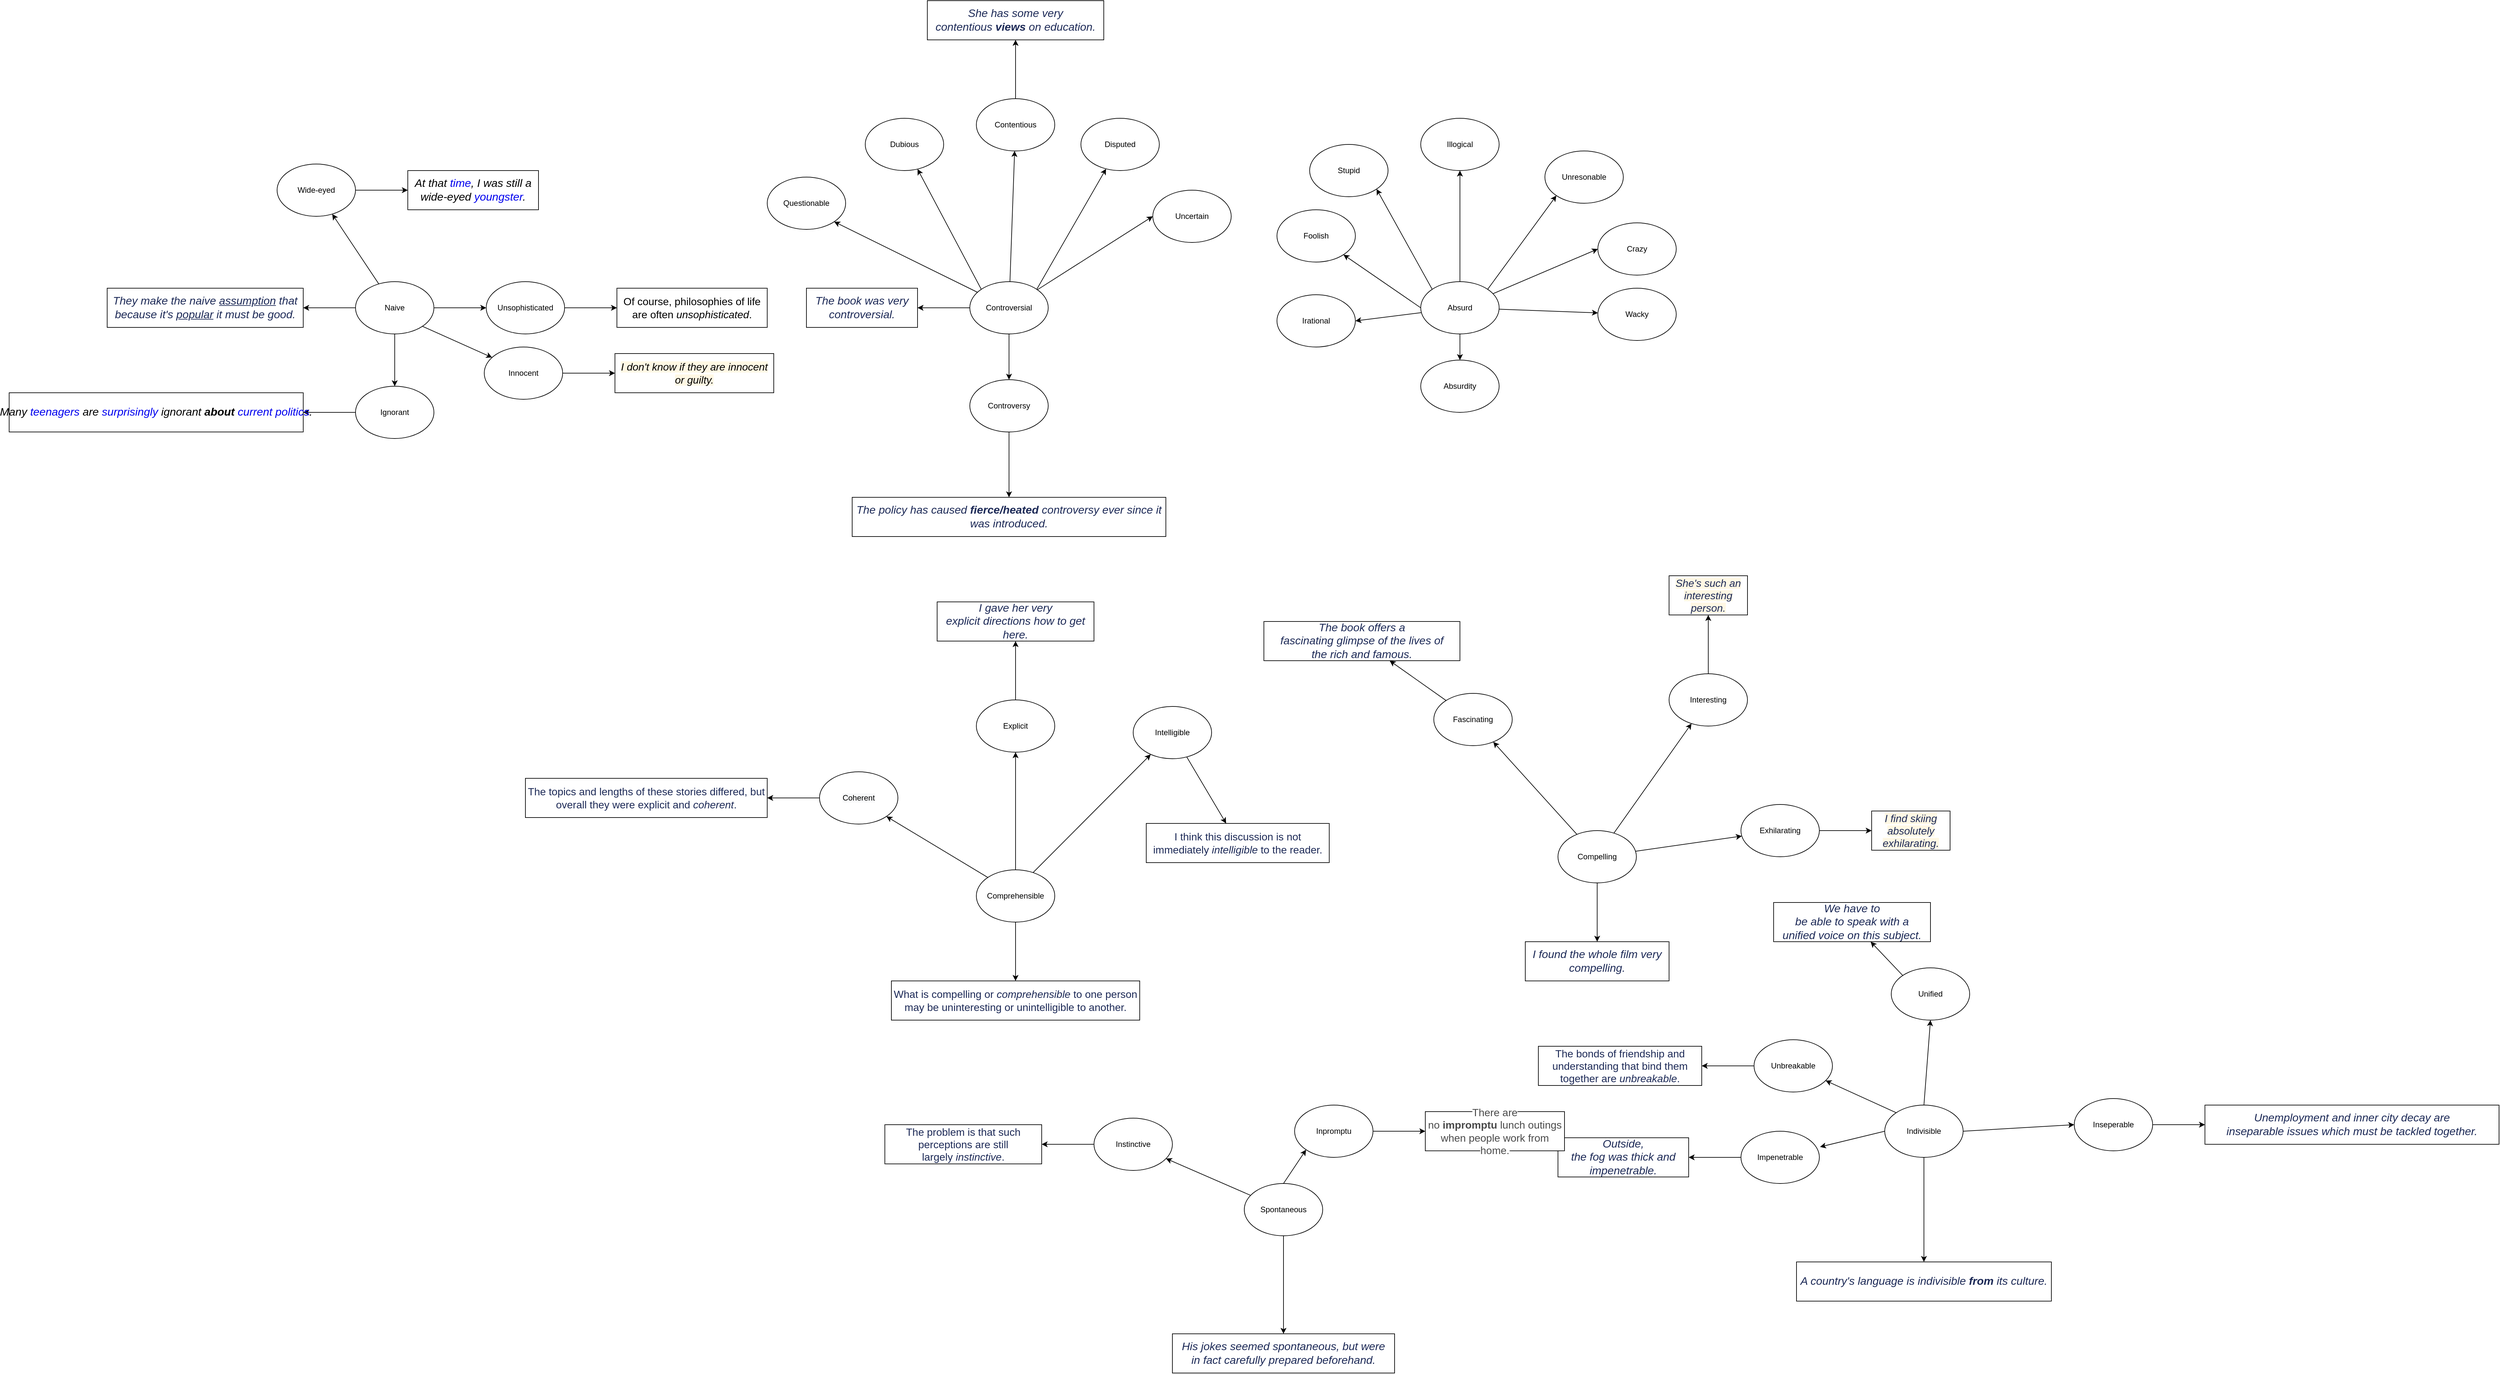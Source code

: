 <mxfile version="15.6.4" type="github" pages="2">
  <diagram id="hA7nYfaYkBIjUXooF4bN" name="Adj">
    <mxGraphModel dx="3009" dy="1942" grid="1" gridSize="10" guides="1" tooltips="1" connect="1" arrows="1" fold="1" page="1" pageScale="1" pageWidth="827" pageHeight="1169" math="0" shadow="0">
      <root>
        <mxCell id="0" />
        <mxCell id="1" parent="0" />
        <mxCell id="55Ju3cq9aCfKq7qBWieg-3" value="" style="rounded=0;orthogonalLoop=1;jettySize=auto;html=1;" parent="1" source="55Ju3cq9aCfKq7qBWieg-1" target="55Ju3cq9aCfKq7qBWieg-2" edge="1">
          <mxGeometry relative="1" as="geometry" />
        </mxCell>
        <mxCell id="55Ju3cq9aCfKq7qBWieg-5" style="rounded=0;orthogonalLoop=1;jettySize=auto;html=1;exitX=1;exitY=0;exitDx=0;exitDy=0;" parent="1" source="55Ju3cq9aCfKq7qBWieg-1" target="55Ju3cq9aCfKq7qBWieg-4" edge="1">
          <mxGeometry relative="1" as="geometry" />
        </mxCell>
        <mxCell id="55Ju3cq9aCfKq7qBWieg-7" style="edgeStyle=none;rounded=0;orthogonalLoop=1;jettySize=auto;html=1;exitX=0;exitY=0;exitDx=0;exitDy=0;" parent="1" source="55Ju3cq9aCfKq7qBWieg-1" target="55Ju3cq9aCfKq7qBWieg-6" edge="1">
          <mxGeometry relative="1" as="geometry" />
        </mxCell>
        <mxCell id="55Ju3cq9aCfKq7qBWieg-9" style="edgeStyle=none;rounded=0;orthogonalLoop=1;jettySize=auto;html=1;entryX=1;entryY=1;entryDx=0;entryDy=0;" parent="1" source="55Ju3cq9aCfKq7qBWieg-1" target="55Ju3cq9aCfKq7qBWieg-8" edge="1">
          <mxGeometry relative="1" as="geometry" />
        </mxCell>
        <mxCell id="55Ju3cq9aCfKq7qBWieg-11" style="edgeStyle=none;rounded=0;orthogonalLoop=1;jettySize=auto;html=1;entryX=0;entryY=0.5;entryDx=0;entryDy=0;" parent="1" source="55Ju3cq9aCfKq7qBWieg-1" target="55Ju3cq9aCfKq7qBWieg-10" edge="1">
          <mxGeometry relative="1" as="geometry" />
        </mxCell>
        <mxCell id="55Ju3cq9aCfKq7qBWieg-13" value="" style="edgeStyle=none;rounded=0;orthogonalLoop=1;jettySize=auto;html=1;" parent="1" source="55Ju3cq9aCfKq7qBWieg-1" target="55Ju3cq9aCfKq7qBWieg-12" edge="1">
          <mxGeometry relative="1" as="geometry" />
        </mxCell>
        <mxCell id="VJlItySSwOdAPPNNXBNr-4" value="" style="edgeStyle=none;rounded=0;orthogonalLoop=1;jettySize=auto;html=1;" parent="1" source="55Ju3cq9aCfKq7qBWieg-1" target="VJlItySSwOdAPPNNXBNr-3" edge="1">
          <mxGeometry relative="1" as="geometry" />
        </mxCell>
        <mxCell id="55Ju3cq9aCfKq7qBWieg-1" value="Controversial" style="ellipse;whiteSpace=wrap;html=1;fillColor=default;strokeColor=default;fontColor=default;" parent="1" vertex="1">
          <mxGeometry x="330" y="280" width="120" height="80" as="geometry" />
        </mxCell>
        <mxCell id="VJlItySSwOdAPPNNXBNr-6" value="" style="edgeStyle=none;rounded=0;orthogonalLoop=1;jettySize=auto;html=1;" parent="1" source="55Ju3cq9aCfKq7qBWieg-2" target="VJlItySSwOdAPPNNXBNr-5" edge="1">
          <mxGeometry relative="1" as="geometry" />
        </mxCell>
        <mxCell id="55Ju3cq9aCfKq7qBWieg-2" value="Contentious" style="ellipse;whiteSpace=wrap;html=1;" parent="1" vertex="1">
          <mxGeometry x="340" width="120" height="80" as="geometry" />
        </mxCell>
        <mxCell id="55Ju3cq9aCfKq7qBWieg-4" value="Disputed" style="ellipse;whiteSpace=wrap;html=1;" parent="1" vertex="1">
          <mxGeometry x="500" y="30" width="120" height="80" as="geometry" />
        </mxCell>
        <mxCell id="55Ju3cq9aCfKq7qBWieg-6" value="Dubious" style="ellipse;whiteSpace=wrap;html=1;" parent="1" vertex="1">
          <mxGeometry x="170" y="30" width="120" height="80" as="geometry" />
        </mxCell>
        <mxCell id="55Ju3cq9aCfKq7qBWieg-8" value="Questionable" style="ellipse;whiteSpace=wrap;html=1;" parent="1" vertex="1">
          <mxGeometry x="20" y="120" width="120" height="80" as="geometry" />
        </mxCell>
        <mxCell id="55Ju3cq9aCfKq7qBWieg-10" value="Uncertain" style="ellipse;whiteSpace=wrap;html=1;" parent="1" vertex="1">
          <mxGeometry x="610" y="140" width="120" height="80" as="geometry" />
        </mxCell>
        <mxCell id="VJlItySSwOdAPPNNXBNr-2" value="" style="edgeStyle=none;rounded=0;orthogonalLoop=1;jettySize=auto;html=1;" parent="1" source="55Ju3cq9aCfKq7qBWieg-12" target="VJlItySSwOdAPPNNXBNr-1" edge="1">
          <mxGeometry relative="1" as="geometry" />
        </mxCell>
        <mxCell id="55Ju3cq9aCfKq7qBWieg-12" value="Controversy" style="ellipse;whiteSpace=wrap;html=1;" parent="1" vertex="1">
          <mxGeometry x="330" y="430" width="120" height="80" as="geometry" />
        </mxCell>
        <mxCell id="55Ju3cq9aCfKq7qBWieg-16" value="" style="edgeStyle=none;rounded=0;orthogonalLoop=1;jettySize=auto;html=1;" parent="1" source="55Ju3cq9aCfKq7qBWieg-14" target="55Ju3cq9aCfKq7qBWieg-15" edge="1">
          <mxGeometry relative="1" as="geometry" />
        </mxCell>
        <mxCell id="55Ju3cq9aCfKq7qBWieg-18" style="edgeStyle=none;rounded=0;orthogonalLoop=1;jettySize=auto;html=1;exitX=1;exitY=0;exitDx=0;exitDy=0;entryX=0;entryY=1;entryDx=0;entryDy=0;" parent="1" source="55Ju3cq9aCfKq7qBWieg-14" target="55Ju3cq9aCfKq7qBWieg-17" edge="1">
          <mxGeometry relative="1" as="geometry" />
        </mxCell>
        <mxCell id="55Ju3cq9aCfKq7qBWieg-20" style="edgeStyle=none;rounded=0;orthogonalLoop=1;jettySize=auto;html=1;entryX=0;entryY=0.5;entryDx=0;entryDy=0;" parent="1" source="55Ju3cq9aCfKq7qBWieg-14" target="55Ju3cq9aCfKq7qBWieg-19" edge="1">
          <mxGeometry relative="1" as="geometry" />
        </mxCell>
        <mxCell id="55Ju3cq9aCfKq7qBWieg-22" style="edgeStyle=none;rounded=0;orthogonalLoop=1;jettySize=auto;html=1;exitX=0;exitY=0;exitDx=0;exitDy=0;entryX=1;entryY=1;entryDx=0;entryDy=0;" parent="1" source="55Ju3cq9aCfKq7qBWieg-14" target="55Ju3cq9aCfKq7qBWieg-21" edge="1">
          <mxGeometry relative="1" as="geometry" />
        </mxCell>
        <mxCell id="55Ju3cq9aCfKq7qBWieg-24" style="edgeStyle=none;rounded=0;orthogonalLoop=1;jettySize=auto;html=1;exitX=0;exitY=0.5;exitDx=0;exitDy=0;" parent="1" source="55Ju3cq9aCfKq7qBWieg-14" target="55Ju3cq9aCfKq7qBWieg-23" edge="1">
          <mxGeometry relative="1" as="geometry" />
        </mxCell>
        <mxCell id="55Ju3cq9aCfKq7qBWieg-26" style="edgeStyle=none;rounded=0;orthogonalLoop=1;jettySize=auto;html=1;entryX=1;entryY=0.5;entryDx=0;entryDy=0;" parent="1" source="55Ju3cq9aCfKq7qBWieg-14" target="55Ju3cq9aCfKq7qBWieg-25" edge="1">
          <mxGeometry relative="1" as="geometry" />
        </mxCell>
        <mxCell id="55Ju3cq9aCfKq7qBWieg-28" style="edgeStyle=none;rounded=0;orthogonalLoop=1;jettySize=auto;html=1;" parent="1" source="55Ju3cq9aCfKq7qBWieg-14" target="55Ju3cq9aCfKq7qBWieg-27" edge="1">
          <mxGeometry relative="1" as="geometry" />
        </mxCell>
        <mxCell id="55Ju3cq9aCfKq7qBWieg-30" value="" style="edgeStyle=none;rounded=0;orthogonalLoop=1;jettySize=auto;html=1;" parent="1" source="55Ju3cq9aCfKq7qBWieg-14" target="55Ju3cq9aCfKq7qBWieg-29" edge="1">
          <mxGeometry relative="1" as="geometry" />
        </mxCell>
        <mxCell id="55Ju3cq9aCfKq7qBWieg-14" value="Absurd" style="ellipse;whiteSpace=wrap;html=1;" parent="1" vertex="1">
          <mxGeometry x="1020" y="280" width="120" height="80" as="geometry" />
        </mxCell>
        <mxCell id="55Ju3cq9aCfKq7qBWieg-15" value="Illogical" style="ellipse;whiteSpace=wrap;html=1;" parent="1" vertex="1">
          <mxGeometry x="1020" y="30" width="120" height="80" as="geometry" />
        </mxCell>
        <mxCell id="55Ju3cq9aCfKq7qBWieg-17" value="Unresonable" style="ellipse;whiteSpace=wrap;html=1;" parent="1" vertex="1">
          <mxGeometry x="1210" y="80" width="120" height="80" as="geometry" />
        </mxCell>
        <mxCell id="55Ju3cq9aCfKq7qBWieg-19" value="Crazy" style="ellipse;whiteSpace=wrap;html=1;" parent="1" vertex="1">
          <mxGeometry x="1291" y="190" width="120" height="80" as="geometry" />
        </mxCell>
        <mxCell id="55Ju3cq9aCfKq7qBWieg-21" value="Stupid" style="ellipse;whiteSpace=wrap;html=1;" parent="1" vertex="1">
          <mxGeometry x="850" y="70" width="120" height="80" as="geometry" />
        </mxCell>
        <mxCell id="55Ju3cq9aCfKq7qBWieg-23" value="Foolish" style="ellipse;whiteSpace=wrap;html=1;" parent="1" vertex="1">
          <mxGeometry x="800" y="170" width="120" height="80" as="geometry" />
        </mxCell>
        <mxCell id="55Ju3cq9aCfKq7qBWieg-25" value="Irational" style="ellipse;whiteSpace=wrap;html=1;" parent="1" vertex="1">
          <mxGeometry x="800" y="300" width="120" height="80" as="geometry" />
        </mxCell>
        <mxCell id="55Ju3cq9aCfKq7qBWieg-27" value="Wacky" style="ellipse;whiteSpace=wrap;html=1;" parent="1" vertex="1">
          <mxGeometry x="1291" y="290" width="120" height="80" as="geometry" />
        </mxCell>
        <mxCell id="55Ju3cq9aCfKq7qBWieg-29" value="Absurdity" style="ellipse;whiteSpace=wrap;html=1;" parent="1" vertex="1">
          <mxGeometry x="1020" y="400" width="120" height="80" as="geometry" />
        </mxCell>
        <mxCell id="VJlItySSwOdAPPNNXBNr-1" value="&lt;span style=&quot;color: rgb(29, 42, 87); font-size: 17px; font-style: italic; font-weight: 400; letter-spacing: normal; text-indent: 0px; text-transform: none; word-spacing: 0px; display: inline; float: none;&quot;&gt;The&lt;span&gt;&amp;nbsp;&lt;/span&gt;&lt;/span&gt;&lt;a class=&quot;query&quot; href=&quot;https://dictionary.cambridge.org/vi/dictionary/english/policy&quot; title=&quot;policy&quot; style=&quot;box-sizing: border-box; background-color: transparent; text-decoration: none; color: rgb(29, 42, 87); cursor: pointer; font-size: 17px; font-style: italic; font-weight: 400; letter-spacing: normal; text-indent: 0px; text-transform: none; word-spacing: 0px;&quot;&gt;policy&lt;/a&gt;&lt;span style=&quot;color: rgb(29, 42, 87); font-size: 17px; font-style: italic; font-weight: 400; letter-spacing: normal; text-indent: 0px; text-transform: none; word-spacing: 0px; display: inline; float: none;&quot;&gt;&lt;span&gt;&amp;nbsp;&lt;/span&gt;has&lt;span&gt;&amp;nbsp;&lt;/span&gt;&lt;/span&gt;&lt;a class=&quot;query&quot; href=&quot;https://dictionary.cambridge.org/vi/dictionary/english/cause&quot; title=&quot;caused&quot; style=&quot;box-sizing: border-box; background-color: transparent; text-decoration: none; color: rgb(29, 42, 87); cursor: pointer; font-size: 17px; font-style: italic; font-weight: 400; letter-spacing: normal; text-indent: 0px; text-transform: none; word-spacing: 0px;&quot;&gt;caused&lt;/a&gt;&lt;span style=&quot;color: rgb(29, 42, 87); font-size: 17px; font-style: italic; font-weight: 400; letter-spacing: normal; text-indent: 0px; text-transform: none; word-spacing: 0px; display: inline; float: none;&quot;&gt;&lt;span&gt;&amp;nbsp;&lt;/span&gt;&lt;/span&gt;&lt;span class=&quot;b db&quot; style=&quot;box-sizing: border-box; font-weight: 700; color: rgb(29, 42, 87); font-size: 17px; font-style: italic; letter-spacing: normal; text-indent: 0px; text-transform: none; word-spacing: 0px;&quot;&gt;&lt;a class=&quot;query&quot; href=&quot;https://dictionary.cambridge.org/vi/dictionary/english/fierce&quot; title=&quot;fierce&quot; style=&quot;box-sizing: border-box ; background-color: transparent ; text-decoration: none ; color: rgb(29 , 42 , 87) ; cursor: pointer&quot;&gt;fierce&lt;/a&gt;/&lt;a class=&quot;query&quot; href=&quot;https://dictionary.cambridge.org/vi/dictionary/english/heated&quot; title=&quot;heated&quot; style=&quot;box-sizing: border-box ; background-color: transparent ; text-decoration: none ; color: rgb(29 , 42 , 87) ; cursor: pointer&quot;&gt;heated&lt;/a&gt;&lt;/span&gt;&lt;span style=&quot;color: rgb(29, 42, 87); font-size: 17px; font-style: italic; font-weight: 400; letter-spacing: normal; text-indent: 0px; text-transform: none; word-spacing: 0px; display: inline; float: none;&quot;&gt;&lt;span&gt;&amp;nbsp;&lt;/span&gt;controversy&lt;span&gt;&amp;nbsp;&lt;/span&gt;&lt;/span&gt;&lt;a class=&quot;query&quot; href=&quot;https://dictionary.cambridge.org/vi/dictionary/english/ever&quot; title=&quot;ever&quot; style=&quot;box-sizing: border-box; background-color: transparent; text-decoration: none; color: rgb(29, 42, 87); cursor: pointer; font-size: 17px; font-style: italic; font-weight: 400; letter-spacing: normal; text-indent: 0px; text-transform: none; word-spacing: 0px;&quot;&gt;ever&lt;/a&gt;&lt;span style=&quot;color: rgb(29, 42, 87); font-size: 17px; font-style: italic; font-weight: 400; letter-spacing: normal; text-indent: 0px; text-transform: none; word-spacing: 0px; display: inline; float: none;&quot;&gt;&lt;span&gt;&amp;nbsp;&lt;/span&gt;since it was&lt;span&gt;&amp;nbsp;&lt;/span&gt;&lt;/span&gt;&lt;a class=&quot;query&quot; href=&quot;https://dictionary.cambridge.org/vi/dictionary/english/introduce&quot; title=&quot;introduced&quot; style=&quot;box-sizing: border-box; background-color: transparent; text-decoration: none; color: rgb(29, 42, 87); cursor: pointer; font-size: 17px; font-style: italic; font-weight: 400; letter-spacing: normal; text-indent: 0px; text-transform: none; word-spacing: 0px;&quot;&gt;introduced&lt;/a&gt;&lt;span style=&quot;color: rgb(29, 42, 87); font-size: 17px; font-style: italic; font-weight: 400; letter-spacing: normal; text-indent: 0px; text-transform: none; word-spacing: 0px; display: inline; float: none;&quot;&gt;.&lt;/span&gt;" style="whiteSpace=wrap;html=1;" parent="1" vertex="1">
          <mxGeometry x="150" y="610" width="480" height="60" as="geometry" />
        </mxCell>
        <mxCell id="VJlItySSwOdAPPNNXBNr-3" value="&lt;span style=&quot;color: rgb(29, 42, 87); font-size: 17px; font-style: italic; font-weight: 400; letter-spacing: normal; text-indent: 0px; text-transform: none; word-spacing: 0px; display: inline; float: none;&quot;&gt;The&lt;span&gt;&amp;nbsp;&lt;/span&gt;&lt;/span&gt;&lt;a class=&quot;query&quot; href=&quot;https://dictionary.cambridge.org/vi/dictionary/english/book&quot; title=&quot;book&quot; style=&quot;box-sizing: border-box; background-color: transparent; text-decoration: none; color: rgb(29, 42, 87); cursor: pointer; font-size: 17px; font-style: italic; font-weight: 400; letter-spacing: normal; text-indent: 0px; text-transform: none; word-spacing: 0px;&quot;&gt;book&lt;/a&gt;&lt;span style=&quot;color: rgb(29, 42, 87); font-size: 17px; font-style: italic; font-weight: 400; letter-spacing: normal; text-indent: 0px; text-transform: none; word-spacing: 0px; display: inline; float: none;&quot;&gt;&lt;span&gt;&amp;nbsp;&lt;/span&gt;was very controversial.&lt;/span&gt;" style="whiteSpace=wrap;html=1;" parent="1" vertex="1">
          <mxGeometry x="80" y="290" width="170" height="60" as="geometry" />
        </mxCell>
        <mxCell id="VJlItySSwOdAPPNNXBNr-5" value="&lt;span style=&quot;color: rgb(29, 42, 87); font-size: 17px; font-style: italic; font-weight: 400; letter-spacing: normal; text-indent: 0px; text-transform: none; word-spacing: 0px; display: inline; float: none;&quot;&gt;She has some very contentious&lt;span&gt;&amp;nbsp;&lt;/span&gt;&lt;/span&gt;&lt;span class=&quot;b db&quot; style=&quot;box-sizing: border-box; font-weight: 700; color: rgb(29, 42, 87); font-size: 17px; font-style: italic; letter-spacing: normal; text-indent: 0px; text-transform: none; word-spacing: 0px;&quot;&gt;&lt;a class=&quot;query&quot; href=&quot;https://dictionary.cambridge.org/vi/dictionary/english/view&quot; title=&quot;views&quot; style=&quot;box-sizing: border-box ; background-color: transparent ; text-decoration: none ; color: rgb(29 , 42 , 87) ; cursor: pointer&quot;&gt;views&lt;/a&gt;&lt;/span&gt;&lt;span style=&quot;color: rgb(29, 42, 87); font-size: 17px; font-style: italic; font-weight: 400; letter-spacing: normal; text-indent: 0px; text-transform: none; word-spacing: 0px; display: inline; float: none;&quot;&gt;&lt;span&gt;&amp;nbsp;&lt;/span&gt;on&lt;span&gt;&amp;nbsp;&lt;/span&gt;&lt;/span&gt;&lt;a class=&quot;query&quot; href=&quot;https://dictionary.cambridge.org/vi/dictionary/english/education&quot; title=&quot;education&quot; style=&quot;box-sizing: border-box; background-color: transparent; text-decoration: none; color: rgb(29, 42, 87); cursor: pointer; font-size: 17px; font-style: italic; font-weight: 400; letter-spacing: normal; text-indent: 0px; text-transform: none; word-spacing: 0px;&quot;&gt;education&lt;/a&gt;&lt;span style=&quot;color: rgb(29, 42, 87); font-size: 17px; font-style: italic; font-weight: 400; letter-spacing: normal; text-indent: 0px; text-transform: none; word-spacing: 0px; display: inline; float: none;&quot;&gt;.&lt;/span&gt;" style="whiteSpace=wrap;html=1;" parent="1" vertex="1">
          <mxGeometry x="265" y="-150" width="270" height="60" as="geometry" />
        </mxCell>
        <mxCell id="mvb9WVDTiWPov-UJVNht-3" value="" style="rounded=0;orthogonalLoop=1;jettySize=auto;html=1;" parent="1" source="mvb9WVDTiWPov-UJVNht-1" target="mvb9WVDTiWPov-UJVNht-2" edge="1">
          <mxGeometry relative="1" as="geometry" />
        </mxCell>
        <mxCell id="mvb9WVDTiWPov-UJVNht-7" style="edgeStyle=none;rounded=0;orthogonalLoop=1;jettySize=auto;html=1;exitX=0;exitY=0;exitDx=0;exitDy=0;entryX=1;entryY=1;entryDx=0;entryDy=0;" parent="1" source="mvb9WVDTiWPov-UJVNht-1" target="mvb9WVDTiWPov-UJVNht-6" edge="1">
          <mxGeometry relative="1" as="geometry" />
        </mxCell>
        <mxCell id="mvb9WVDTiWPov-UJVNht-11" style="edgeStyle=none;rounded=0;orthogonalLoop=1;jettySize=auto;html=1;exitX=0.5;exitY=0;exitDx=0;exitDy=0;" parent="1" source="mvb9WVDTiWPov-UJVNht-1" target="mvb9WVDTiWPov-UJVNht-10" edge="1">
          <mxGeometry relative="1" as="geometry" />
        </mxCell>
        <mxCell id="mvb9WVDTiWPov-UJVNht-15" style="edgeStyle=none;rounded=0;orthogonalLoop=1;jettySize=auto;html=1;exitX=0.717;exitY=0.063;exitDx=0;exitDy=0;exitPerimeter=0;" parent="1" source="mvb9WVDTiWPov-UJVNht-1" target="mvb9WVDTiWPov-UJVNht-14" edge="1">
          <mxGeometry relative="1" as="geometry" />
        </mxCell>
        <mxCell id="mvb9WVDTiWPov-UJVNht-1" value="Comprehensible" style="ellipse;whiteSpace=wrap;html=1;" parent="1" vertex="1">
          <mxGeometry x="340" y="1180" width="120" height="80" as="geometry" />
        </mxCell>
        <mxCell id="mvb9WVDTiWPov-UJVNht-2" value="&lt;span class=&quot;deg&quot; style=&quot;box-sizing: border-box; color: rgb(29, 42, 87); font-family: arial, helvetica, sans-serif; font-size: 16px; font-style: normal; font-weight: 400; letter-spacing: normal; text-indent: 0px; text-transform: none; word-spacing: 0px;&quot;&gt;What is compelling or&lt;span&gt;&amp;nbsp;&lt;/span&gt;&lt;em style=&quot;box-sizing: border-box&quot;&gt;comprehensible&lt;/em&gt;&lt;span&gt;&amp;nbsp;&lt;/span&gt;to one person may be uninteresting or unintelligible to another.&lt;/span&gt;&lt;span style=&quot;color: rgb(29, 42, 87); font-family: arial, helvetica, sans-serif; font-size: 16px; font-style: normal; font-weight: 400; letter-spacing: normal; text-indent: 0px; text-transform: none; word-spacing: 0px; display: inline; float: none;&quot;&gt;&lt;/span&gt;&lt;br class=&quot;Apple-interchange-newline&quot;&gt;" style="whiteSpace=wrap;html=1;" parent="1" vertex="1">
          <mxGeometry x="210" y="1350" width="380" height="60" as="geometry" />
        </mxCell>
        <mxCell id="mvb9WVDTiWPov-UJVNht-19" value="" style="edgeStyle=none;rounded=0;orthogonalLoop=1;jettySize=auto;html=1;" parent="1" source="mvb9WVDTiWPov-UJVNht-4" target="mvb9WVDTiWPov-UJVNht-18" edge="1">
          <mxGeometry relative="1" as="geometry" />
        </mxCell>
        <mxCell id="mvb9WVDTiWPov-UJVNht-21" value="" style="edgeStyle=none;rounded=0;orthogonalLoop=1;jettySize=auto;html=1;" parent="1" source="mvb9WVDTiWPov-UJVNht-4" target="mvb9WVDTiWPov-UJVNht-20" edge="1">
          <mxGeometry relative="1" as="geometry" />
        </mxCell>
        <mxCell id="mvb9WVDTiWPov-UJVNht-25" value="" style="edgeStyle=none;rounded=0;orthogonalLoop=1;jettySize=auto;html=1;" parent="1" source="mvb9WVDTiWPov-UJVNht-4" target="mvb9WVDTiWPov-UJVNht-24" edge="1">
          <mxGeometry relative="1" as="geometry" />
        </mxCell>
        <mxCell id="mvb9WVDTiWPov-UJVNht-31" value="" style="edgeStyle=none;rounded=0;orthogonalLoop=1;jettySize=auto;html=1;" parent="1" source="mvb9WVDTiWPov-UJVNht-4" target="mvb9WVDTiWPov-UJVNht-30" edge="1">
          <mxGeometry relative="1" as="geometry" />
        </mxCell>
        <mxCell id="mvb9WVDTiWPov-UJVNht-4" value="Compelling" style="ellipse;whiteSpace=wrap;html=1;" parent="1" vertex="1">
          <mxGeometry x="1230" y="1120" width="120" height="80" as="geometry" />
        </mxCell>
        <mxCell id="mvb9WVDTiWPov-UJVNht-9" value="" style="edgeStyle=none;rounded=0;orthogonalLoop=1;jettySize=auto;html=1;" parent="1" source="mvb9WVDTiWPov-UJVNht-6" target="mvb9WVDTiWPov-UJVNht-8" edge="1">
          <mxGeometry relative="1" as="geometry" />
        </mxCell>
        <mxCell id="mvb9WVDTiWPov-UJVNht-6" value="&lt;span style=&quot;color: rgb(0 , 0 , 0) ; font-family: &amp;#34;helvetica&amp;#34; ; font-size: 12px ; font-style: normal ; font-weight: 400 ; letter-spacing: normal ; text-align: center ; text-indent: 0px ; text-transform: none ; word-spacing: 0px ; background-color: rgb(248 , 249 , 250) ; display: inline ; float: none&quot;&gt;Coherent&lt;/span&gt;" style="ellipse;whiteSpace=wrap;html=1;" parent="1" vertex="1">
          <mxGeometry x="100" y="1030" width="120" height="80" as="geometry" />
        </mxCell>
        <mxCell id="mvb9WVDTiWPov-UJVNht-8" value="&lt;span style=&quot;color: rgb(29 , 42 , 87) ; font-family: &amp;#34;arial&amp;#34; , &amp;#34;helvetica&amp;#34; , sans-serif ; font-size: 16px ; font-style: normal ; font-weight: 400 ; letter-spacing: normal ; text-indent: 0px ; text-transform: none ; word-spacing: 0px ; display: inline ; float: none&quot;&gt;The topics and lengths of these stories differed, but overall they were explicit and&lt;span&gt;&amp;nbsp;&lt;/span&gt;&lt;/span&gt;&lt;em style=&quot;box-sizing: border-box ; color: rgb(29 , 42 , 87) ; font-family: &amp;#34;arial&amp;#34; , &amp;#34;helvetica&amp;#34; , sans-serif ; font-size: 16px ; font-weight: 400 ; letter-spacing: normal ; text-indent: 0px ; text-transform: none ; word-spacing: 0px&quot;&gt;coherent&lt;/em&gt;&lt;span style=&quot;color: rgb(29 , 42 , 87) ; font-family: &amp;#34;arial&amp;#34; , &amp;#34;helvetica&amp;#34; , sans-serif ; font-size: 16px ; font-style: normal ; font-weight: 400 ; letter-spacing: normal ; text-indent: 0px ; text-transform: none ; word-spacing: 0px ; display: inline ; float: none&quot;&gt;.&lt;/span&gt;" style="whiteSpace=wrap;html=1;" parent="1" vertex="1">
          <mxGeometry x="-350" y="1040" width="370" height="60" as="geometry" />
        </mxCell>
        <mxCell id="mvb9WVDTiWPov-UJVNht-13" value="" style="edgeStyle=none;rounded=0;orthogonalLoop=1;jettySize=auto;html=1;" parent="1" source="mvb9WVDTiWPov-UJVNht-10" target="mvb9WVDTiWPov-UJVNht-12" edge="1">
          <mxGeometry relative="1" as="geometry" />
        </mxCell>
        <mxCell id="mvb9WVDTiWPov-UJVNht-10" value="Explicit" style="ellipse;whiteSpace=wrap;html=1;" parent="1" vertex="1">
          <mxGeometry x="340" y="920" width="120" height="80" as="geometry" />
        </mxCell>
        <mxCell id="mvb9WVDTiWPov-UJVNht-12" value="&lt;span style=&quot;color: rgb(29, 42, 87); font-size: 17px; font-style: italic; font-weight: 400; letter-spacing: normal; text-indent: 0px; text-transform: none; word-spacing: 0px; display: inline; float: none;&quot;&gt;I gave her very explicit&lt;span&gt;&amp;nbsp;&lt;/span&gt;&lt;/span&gt;&lt;a class=&quot;query&quot; href=&quot;https://dictionary.cambridge.org/vi/dictionary/english/direction&quot; title=&quot;directions&quot; style=&quot;box-sizing: border-box; background-color: transparent; text-decoration: none; color: rgb(29, 42, 87); cursor: pointer; font-size: 17px; font-style: italic; font-weight: 400; letter-spacing: normal; text-indent: 0px; text-transform: none; word-spacing: 0px;&quot;&gt;directions&lt;/a&gt;&lt;span style=&quot;color: rgb(29, 42, 87); font-size: 17px; font-style: italic; font-weight: 400; letter-spacing: normal; text-indent: 0px; text-transform: none; word-spacing: 0px; display: inline; float: none;&quot;&gt;&lt;span&gt;&amp;nbsp;&lt;/span&gt;how to get here.&lt;/span&gt;" style="whiteSpace=wrap;html=1;" parent="1" vertex="1">
          <mxGeometry x="280" y="770" width="240" height="60" as="geometry" />
        </mxCell>
        <mxCell id="mvb9WVDTiWPov-UJVNht-17" value="" style="edgeStyle=none;rounded=0;orthogonalLoop=1;jettySize=auto;html=1;" parent="1" source="mvb9WVDTiWPov-UJVNht-14" target="mvb9WVDTiWPov-UJVNht-16" edge="1">
          <mxGeometry relative="1" as="geometry" />
        </mxCell>
        <mxCell id="mvb9WVDTiWPov-UJVNht-14" value="Intelligible" style="ellipse;whiteSpace=wrap;html=1;" parent="1" vertex="1">
          <mxGeometry x="580" y="930" width="120" height="80" as="geometry" />
        </mxCell>
        <mxCell id="mvb9WVDTiWPov-UJVNht-16" value="&lt;span style=&quot;color: rgb(29, 42, 87); font-family: arial, helvetica, sans-serif; font-size: 16px; font-style: normal; font-weight: 400; letter-spacing: normal; text-indent: 0px; text-transform: none; word-spacing: 0px; display: inline; float: none;&quot;&gt;I think this discussion is not immediately&lt;span&gt;&amp;nbsp;&lt;/span&gt;&lt;/span&gt;&lt;em style=&quot;box-sizing: border-box; color: rgb(29, 42, 87); font-family: arial, helvetica, sans-serif; font-size: 16px; font-weight: 400; letter-spacing: normal; text-indent: 0px; text-transform: none; word-spacing: 0px;&quot;&gt;intelligible&lt;/em&gt;&lt;span style=&quot;color: rgb(29, 42, 87); font-family: arial, helvetica, sans-serif; font-size: 16px; font-style: normal; font-weight: 400; letter-spacing: normal; text-indent: 0px; text-transform: none; word-spacing: 0px; display: inline; float: none;&quot;&gt;&lt;span&gt;&amp;nbsp;&lt;/span&gt;to the reader.&lt;/span&gt;" style="whiteSpace=wrap;html=1;" parent="1" vertex="1">
          <mxGeometry x="600" y="1109" width="280" height="60" as="geometry" />
        </mxCell>
        <mxCell id="mvb9WVDTiWPov-UJVNht-18" value="&lt;span style=&quot;color: rgb(29, 42, 87); font-size: 17px; font-style: italic; font-weight: 400; letter-spacing: normal; text-indent: 0px; text-transform: none; word-spacing: 0px; display: inline; float: none;&quot;&gt;I&lt;span&gt;&amp;nbsp;&lt;/span&gt;&lt;/span&gt;&lt;a class=&quot;query&quot; href=&quot;https://dictionary.cambridge.org/vi/dictionary/english/found&quot; title=&quot;found&quot; style=&quot;box-sizing: border-box; background-color: transparent; text-decoration: none; color: rgb(29, 42, 87); cursor: pointer; font-size: 17px; font-style: italic; font-weight: 400; letter-spacing: normal; text-indent: 0px; text-transform: none; word-spacing: 0px;&quot;&gt;found&lt;/a&gt;&lt;span style=&quot;color: rgb(29, 42, 87); font-size: 17px; font-style: italic; font-weight: 400; letter-spacing: normal; text-indent: 0px; text-transform: none; word-spacing: 0px; display: inline; float: none;&quot;&gt;&lt;span&gt;&amp;nbsp;&lt;/span&gt;the&lt;span&gt;&amp;nbsp;&lt;/span&gt;&lt;/span&gt;&lt;a class=&quot;query&quot; href=&quot;https://dictionary.cambridge.org/vi/dictionary/english/whole&quot; title=&quot;whole&quot; style=&quot;box-sizing: border-box; background-color: transparent; text-decoration: none; color: rgb(29, 42, 87); cursor: pointer; font-size: 17px; font-style: italic; font-weight: 400; letter-spacing: normal; text-indent: 0px; text-transform: none; word-spacing: 0px;&quot;&gt;whole&lt;/a&gt;&lt;span style=&quot;color: rgb(29, 42, 87); font-size: 17px; font-style: italic; font-weight: 400; letter-spacing: normal; text-indent: 0px; text-transform: none; word-spacing: 0px; display: inline; float: none;&quot;&gt;&lt;span&gt;&amp;nbsp;&lt;/span&gt;&lt;/span&gt;&lt;a class=&quot;query&quot; href=&quot;https://dictionary.cambridge.org/vi/dictionary/english/film&quot; title=&quot;film&quot; style=&quot;box-sizing: border-box; background-color: transparent; text-decoration: none; color: rgb(29, 42, 87); cursor: pointer; font-size: 17px; font-style: italic; font-weight: 400; letter-spacing: normal; text-indent: 0px; text-transform: none; word-spacing: 0px;&quot;&gt;film&lt;/a&gt;&lt;span style=&quot;color: rgb(29, 42, 87); font-size: 17px; font-style: italic; font-weight: 400; letter-spacing: normal; text-indent: 0px; text-transform: none; word-spacing: 0px; display: inline; float: none;&quot;&gt;&lt;span&gt;&amp;nbsp;&lt;/span&gt;very compelling.&lt;/span&gt;" style="whiteSpace=wrap;html=1;" parent="1" vertex="1">
          <mxGeometry x="1180" y="1290" width="220" height="60" as="geometry" />
        </mxCell>
        <mxCell id="mvb9WVDTiWPov-UJVNht-23" value="" style="edgeStyle=none;rounded=0;orthogonalLoop=1;jettySize=auto;html=1;" parent="1" source="mvb9WVDTiWPov-UJVNht-20" target="mvb9WVDTiWPov-UJVNht-22" edge="1">
          <mxGeometry relative="1" as="geometry" />
        </mxCell>
        <mxCell id="mvb9WVDTiWPov-UJVNht-20" value="Fascinating" style="ellipse;whiteSpace=wrap;html=1;" parent="1" vertex="1">
          <mxGeometry x="1040" y="910" width="120" height="80" as="geometry" />
        </mxCell>
        <mxCell id="mvb9WVDTiWPov-UJVNht-22" value="&lt;span style=&quot;color: rgb(29, 42, 87); font-size: 17px; font-style: italic; font-weight: 400; letter-spacing: normal; text-indent: 0px; text-transform: none; word-spacing: 0px; display: inline; float: none;&quot;&gt;The&lt;span&gt;&amp;nbsp;&lt;/span&gt;&lt;/span&gt;&lt;a class=&quot;query&quot; href=&quot;https://dictionary.cambridge.org/vi/dictionary/english/book&quot; title=&quot;book&quot; style=&quot;box-sizing: border-box; background-color: transparent; text-decoration: none; color: rgb(29, 42, 87); cursor: pointer; font-size: 17px; font-style: italic; font-weight: 400; letter-spacing: normal; text-indent: 0px; text-transform: none; word-spacing: 0px;&quot;&gt;book&lt;/a&gt;&lt;span style=&quot;color: rgb(29, 42, 87); font-size: 17px; font-style: italic; font-weight: 400; letter-spacing: normal; text-indent: 0px; text-transform: none; word-spacing: 0px; display: inline; float: none;&quot;&gt;&lt;span&gt;&amp;nbsp;&lt;/span&gt;&lt;/span&gt;&lt;a class=&quot;query&quot; href=&quot;https://dictionary.cambridge.org/vi/dictionary/english/offer&quot; title=&quot;offers&quot; style=&quot;box-sizing: border-box; background-color: transparent; text-decoration: none; color: rgb(29, 42, 87); cursor: pointer; font-size: 17px; font-style: italic; font-weight: 400; letter-spacing: normal; text-indent: 0px; text-transform: none; word-spacing: 0px;&quot;&gt;offers&lt;/a&gt;&lt;span style=&quot;color: rgb(29, 42, 87); font-size: 17px; font-style: italic; font-weight: 400; letter-spacing: normal; text-indent: 0px; text-transform: none; word-spacing: 0px; display: inline; float: none;&quot;&gt;&lt;span&gt;&amp;nbsp;&lt;/span&gt;a fascinating&lt;span&gt;&amp;nbsp;&lt;/span&gt;&lt;/span&gt;&lt;a class=&quot;query&quot; href=&quot;https://dictionary.cambridge.org/vi/dictionary/english/glimpse&quot; title=&quot;glimpse&quot; style=&quot;box-sizing: border-box; background-color: transparent; text-decoration: none; color: rgb(29, 42, 87); cursor: pointer; font-size: 17px; font-style: italic; font-weight: 400; letter-spacing: normal; text-indent: 0px; text-transform: none; word-spacing: 0px;&quot;&gt;glimpse&lt;/a&gt;&lt;span style=&quot;color: rgb(29, 42, 87); font-size: 17px; font-style: italic; font-weight: 400; letter-spacing: normal; text-indent: 0px; text-transform: none; word-spacing: 0px; display: inline; float: none;&quot;&gt;&lt;span&gt;&amp;nbsp;&lt;/span&gt;of the&lt;span&gt;&amp;nbsp;&lt;/span&gt;&lt;/span&gt;&lt;a class=&quot;query&quot; href=&quot;https://dictionary.cambridge.org/vi/dictionary/english/lives&quot; title=&quot;lives&quot; style=&quot;box-sizing: border-box; background-color: transparent; text-decoration: none; color: rgb(29, 42, 87); cursor: pointer; font-size: 17px; font-style: italic; font-weight: 400; letter-spacing: normal; text-indent: 0px; text-transform: none; word-spacing: 0px;&quot;&gt;lives&lt;/a&gt;&lt;span style=&quot;color: rgb(29, 42, 87); font-size: 17px; font-style: italic; font-weight: 400; letter-spacing: normal; text-indent: 0px; text-transform: none; word-spacing: 0px; display: inline; float: none;&quot;&gt;&lt;span&gt;&amp;nbsp;&lt;/span&gt;of the&lt;span&gt;&amp;nbsp;&lt;/span&gt;&lt;/span&gt;&lt;a class=&quot;query&quot; href=&quot;https://dictionary.cambridge.org/vi/dictionary/english/rich&quot; title=&quot;rich&quot; style=&quot;box-sizing: border-box; background-color: transparent; text-decoration: none; color: rgb(29, 42, 87); cursor: pointer; font-size: 17px; font-style: italic; font-weight: 400; letter-spacing: normal; text-indent: 0px; text-transform: none; word-spacing: 0px;&quot;&gt;rich&lt;/a&gt;&lt;span style=&quot;color: rgb(29, 42, 87); font-size: 17px; font-style: italic; font-weight: 400; letter-spacing: normal; text-indent: 0px; text-transform: none; word-spacing: 0px; display: inline; float: none;&quot;&gt;&lt;span&gt;&amp;nbsp;&lt;/span&gt;and&lt;span&gt;&amp;nbsp;&lt;/span&gt;&lt;/span&gt;&lt;a class=&quot;query&quot; href=&quot;https://dictionary.cambridge.org/vi/dictionary/english/famous&quot; title=&quot;famous&quot; style=&quot;box-sizing: border-box; background-color: transparent; text-decoration: none; color: rgb(29, 42, 87); cursor: pointer; font-size: 17px; font-style: italic; font-weight: 400; letter-spacing: normal; text-indent: 0px; text-transform: none; word-spacing: 0px;&quot;&gt;famous&lt;/a&gt;&lt;span style=&quot;color: rgb(29, 42, 87); font-size: 17px; font-style: italic; font-weight: 400; letter-spacing: normal; text-indent: 0px; text-transform: none; word-spacing: 0px; display: inline; float: none;&quot;&gt;.&lt;/span&gt;" style="whiteSpace=wrap;html=1;" parent="1" vertex="1">
          <mxGeometry x="780" y="800" width="300" height="60" as="geometry" />
        </mxCell>
        <mxCell id="mvb9WVDTiWPov-UJVNht-27" value="" style="edgeStyle=none;rounded=0;orthogonalLoop=1;jettySize=auto;html=1;" parent="1" source="mvb9WVDTiWPov-UJVNht-24" target="mvb9WVDTiWPov-UJVNht-26" edge="1">
          <mxGeometry relative="1" as="geometry" />
        </mxCell>
        <mxCell id="mvb9WVDTiWPov-UJVNht-24" value="Interesting" style="ellipse;whiteSpace=wrap;html=1;" parent="1" vertex="1">
          <mxGeometry x="1400" y="880" width="120" height="80" as="geometry" />
        </mxCell>
        <mxCell id="mvb9WVDTiWPov-UJVNht-26" value="&lt;span style=&quot;color: rgb(29 , 42 , 87) ; font-family: &amp;#34;arial&amp;#34; , &amp;#34;helvetica&amp;#34; , sans-serif ; font-size: 16px ; font-style: italic ; text-align: left ; text-indent: -10px ; background-color: rgb(255 , 248 , 228)&quot;&gt;She&#39;s such an interesting person.&lt;/span&gt;" style="whiteSpace=wrap;html=1;" parent="1" vertex="1">
          <mxGeometry x="1400" y="730" width="120" height="60" as="geometry" />
        </mxCell>
        <mxCell id="mvb9WVDTiWPov-UJVNht-33" value="" style="edgeStyle=none;rounded=0;orthogonalLoop=1;jettySize=auto;html=1;" parent="1" source="mvb9WVDTiWPov-UJVNht-30" target="mvb9WVDTiWPov-UJVNht-32" edge="1">
          <mxGeometry relative="1" as="geometry" />
        </mxCell>
        <mxCell id="mvb9WVDTiWPov-UJVNht-30" value="Exhilarating" style="ellipse;whiteSpace=wrap;html=1;" parent="1" vertex="1">
          <mxGeometry x="1510" y="1080" width="120" height="80" as="geometry" />
        </mxCell>
        <mxCell id="mvb9WVDTiWPov-UJVNht-32" value="&lt;span style=&quot;color: rgb(29, 42, 87); font-family: arial, helvetica, sans-serif; font-size: 16px; font-style: italic; font-weight: 400; letter-spacing: normal; text-align: left; text-indent: -10px; text-transform: none; word-spacing: 0px; background-color: rgb(255, 248, 228); display: inline; float: none;&quot;&gt;I find skiing absolutely exhilarating.&lt;/span&gt;" style="whiteSpace=wrap;html=1;" parent="1" vertex="1">
          <mxGeometry x="1710" y="1090" width="120" height="60" as="geometry" />
        </mxCell>
        <mxCell id="9mKMMyJ0cU4n5X5C6kzS-23" value="" style="edgeStyle=none;rounded=0;orthogonalLoop=1;jettySize=auto;html=1;" parent="1" source="mvb9WVDTiWPov-UJVNht-34" target="9mKMMyJ0cU4n5X5C6kzS-22" edge="1">
          <mxGeometry relative="1" as="geometry" />
        </mxCell>
        <mxCell id="9mKMMyJ0cU4n5X5C6kzS-25" value="" style="edgeStyle=none;rounded=0;orthogonalLoop=1;jettySize=auto;html=1;" parent="1" source="mvb9WVDTiWPov-UJVNht-34" target="9mKMMyJ0cU4n5X5C6kzS-24" edge="1">
          <mxGeometry relative="1" as="geometry" />
        </mxCell>
        <mxCell id="9mKMMyJ0cU4n5X5C6kzS-32" style="edgeStyle=none;rounded=0;orthogonalLoop=1;jettySize=auto;html=1;exitX=0.5;exitY=0;exitDx=0;exitDy=0;entryX=0;entryY=1;entryDx=0;entryDy=0;" parent="1" source="mvb9WVDTiWPov-UJVNht-34" target="9mKMMyJ0cU4n5X5C6kzS-28" edge="1">
          <mxGeometry relative="1" as="geometry" />
        </mxCell>
        <mxCell id="mvb9WVDTiWPov-UJVNht-34" value="Spontaneous" style="ellipse;whiteSpace=wrap;html=1;" parent="1" vertex="1">
          <mxGeometry x="750" y="1660" width="120" height="80" as="geometry" />
        </mxCell>
        <mxCell id="9mKMMyJ0cU4n5X5C6kzS-3" value="" style="edgeStyle=none;rounded=0;orthogonalLoop=1;jettySize=auto;html=1;" parent="1" source="9mKMMyJ0cU4n5X5C6kzS-1" target="9mKMMyJ0cU4n5X5C6kzS-2" edge="1">
          <mxGeometry relative="1" as="geometry" />
        </mxCell>
        <mxCell id="9mKMMyJ0cU4n5X5C6kzS-11" style="edgeStyle=none;rounded=0;orthogonalLoop=1;jettySize=auto;html=1;exitX=0;exitY=0.5;exitDx=0;exitDy=0;entryX=1.008;entryY=0.3;entryDx=0;entryDy=0;entryPerimeter=0;" parent="1" source="9mKMMyJ0cU4n5X5C6kzS-1" target="9mKMMyJ0cU4n5X5C6kzS-7" edge="1">
          <mxGeometry relative="1" as="geometry" />
        </mxCell>
        <mxCell id="9mKMMyJ0cU4n5X5C6kzS-12" style="edgeStyle=none;rounded=0;orthogonalLoop=1;jettySize=auto;html=1;exitX=0;exitY=0;exitDx=0;exitDy=0;" parent="1" source="9mKMMyJ0cU4n5X5C6kzS-1" target="9mKMMyJ0cU4n5X5C6kzS-6" edge="1">
          <mxGeometry relative="1" as="geometry" />
        </mxCell>
        <mxCell id="9mKMMyJ0cU4n5X5C6kzS-13" style="edgeStyle=none;rounded=0;orthogonalLoop=1;jettySize=auto;html=1;exitX=0.5;exitY=0;exitDx=0;exitDy=0;entryX=0.5;entryY=1;entryDx=0;entryDy=0;" parent="1" source="9mKMMyJ0cU4n5X5C6kzS-1" target="9mKMMyJ0cU4n5X5C6kzS-5" edge="1">
          <mxGeometry relative="1" as="geometry" />
        </mxCell>
        <mxCell id="9mKMMyJ0cU4n5X5C6kzS-15" style="edgeStyle=none;rounded=0;orthogonalLoop=1;jettySize=auto;html=1;exitX=1;exitY=0.5;exitDx=0;exitDy=0;entryX=0;entryY=0.5;entryDx=0;entryDy=0;" parent="1" source="9mKMMyJ0cU4n5X5C6kzS-1" target="9mKMMyJ0cU4n5X5C6kzS-4" edge="1">
          <mxGeometry relative="1" as="geometry" />
        </mxCell>
        <mxCell id="9mKMMyJ0cU4n5X5C6kzS-1" value="Indivisible" style="ellipse;whiteSpace=wrap;html=1;" parent="1" vertex="1">
          <mxGeometry x="1730" y="1540" width="120" height="80" as="geometry" />
        </mxCell>
        <mxCell id="9mKMMyJ0cU4n5X5C6kzS-2" value="&lt;span style=&quot;color: rgb(29, 42, 87); font-size: 17px; font-style: italic; font-weight: 400; letter-spacing: normal; text-indent: 0px; text-transform: none; word-spacing: 0px; display: inline; float: none;&quot;&gt;A country&#39;s&lt;span&gt;&amp;nbsp;&lt;/span&gt;&lt;/span&gt;&lt;a class=&quot;query&quot; href=&quot;https://dictionary.cambridge.org/vi/dictionary/english/language&quot; title=&quot;language&quot; style=&quot;box-sizing: border-box; background-color: transparent; text-decoration: none; color: rgb(29, 42, 87); cursor: pointer; font-size: 17px; font-style: italic; font-weight: 400; letter-spacing: normal; text-indent: 0px; text-transform: none; word-spacing: 0px;&quot;&gt;language&lt;/a&gt;&lt;span style=&quot;color: rgb(29, 42, 87); font-size: 17px; font-style: italic; font-weight: 400; letter-spacing: normal; text-indent: 0px; text-transform: none; word-spacing: 0px; display: inline; float: none;&quot;&gt;&lt;span&gt;&amp;nbsp;&lt;/span&gt;is indivisible&lt;span&gt;&amp;nbsp;&lt;/span&gt;&lt;/span&gt;&lt;span class=&quot;b db&quot; style=&quot;box-sizing: border-box; font-weight: 700; color: rgb(29, 42, 87); font-size: 17px; font-style: italic; letter-spacing: normal; text-indent: 0px; text-transform: none; word-spacing: 0px;&quot;&gt;from&lt;/span&gt;&lt;span style=&quot;color: rgb(29, 42, 87); font-size: 17px; font-style: italic; font-weight: 400; letter-spacing: normal; text-indent: 0px; text-transform: none; word-spacing: 0px; display: inline; float: none;&quot;&gt;&lt;span&gt;&amp;nbsp;&lt;/span&gt;&lt;/span&gt;&lt;a class=&quot;query&quot; href=&quot;https://dictionary.cambridge.org/vi/dictionary/english/its&quot; title=&quot;its&quot; style=&quot;box-sizing: border-box; background-color: transparent; text-decoration: none; color: rgb(29, 42, 87); cursor: pointer; font-size: 17px; font-style: italic; font-weight: 400; letter-spacing: normal; text-indent: 0px; text-transform: none; word-spacing: 0px;&quot;&gt;its&lt;/a&gt;&lt;span style=&quot;color: rgb(29, 42, 87); font-size: 17px; font-style: italic; font-weight: 400; letter-spacing: normal; text-indent: 0px; text-transform: none; word-spacing: 0px; display: inline; float: none;&quot;&gt;&lt;span&gt;&amp;nbsp;&lt;/span&gt;&lt;/span&gt;&lt;a class=&quot;query&quot; href=&quot;https://dictionary.cambridge.org/vi/dictionary/english/culture&quot; title=&quot;culture&quot; style=&quot;box-sizing: border-box; background-color: transparent; text-decoration: none; color: rgb(29, 42, 87); cursor: pointer; font-size: 17px; font-style: italic; font-weight: 400; letter-spacing: normal; text-indent: 0px; text-transform: none; word-spacing: 0px;&quot;&gt;culture&lt;/a&gt;&lt;span style=&quot;color: rgb(29, 42, 87); font-size: 17px; font-style: italic; font-weight: 400; letter-spacing: normal; text-indent: 0px; text-transform: none; word-spacing: 0px; display: inline; float: none;&quot;&gt;.&lt;/span&gt;" style="whiteSpace=wrap;html=1;" parent="1" vertex="1">
          <mxGeometry x="1595" y="1780" width="390" height="60" as="geometry" />
        </mxCell>
        <mxCell id="9mKMMyJ0cU4n5X5C6kzS-17" value="" style="edgeStyle=none;rounded=0;orthogonalLoop=1;jettySize=auto;html=1;" parent="1" source="9mKMMyJ0cU4n5X5C6kzS-4" target="9mKMMyJ0cU4n5X5C6kzS-16" edge="1">
          <mxGeometry relative="1" as="geometry" />
        </mxCell>
        <mxCell id="9mKMMyJ0cU4n5X5C6kzS-4" value="Inseperable" style="ellipse;whiteSpace=wrap;html=1;" parent="1" vertex="1">
          <mxGeometry x="2020" y="1530" width="120" height="80" as="geometry" />
        </mxCell>
        <mxCell id="9mKMMyJ0cU4n5X5C6kzS-14" style="edgeStyle=none;rounded=0;orthogonalLoop=1;jettySize=auto;html=1;exitX=0;exitY=0;exitDx=0;exitDy=0;" parent="1" source="9mKMMyJ0cU4n5X5C6kzS-5" target="9mKMMyJ0cU4n5X5C6kzS-8" edge="1">
          <mxGeometry relative="1" as="geometry" />
        </mxCell>
        <mxCell id="9mKMMyJ0cU4n5X5C6kzS-5" value="Unified" style="ellipse;whiteSpace=wrap;html=1;" parent="1" vertex="1">
          <mxGeometry x="1740" y="1330" width="120" height="80" as="geometry" />
        </mxCell>
        <mxCell id="9mKMMyJ0cU4n5X5C6kzS-21" value="" style="edgeStyle=none;rounded=0;orthogonalLoop=1;jettySize=auto;html=1;" parent="1" source="9mKMMyJ0cU4n5X5C6kzS-6" target="9mKMMyJ0cU4n5X5C6kzS-20" edge="1">
          <mxGeometry relative="1" as="geometry" />
        </mxCell>
        <mxCell id="9mKMMyJ0cU4n5X5C6kzS-6" value="Unbreakable" style="ellipse;whiteSpace=wrap;html=1;" parent="1" vertex="1">
          <mxGeometry x="1530" y="1440" width="120" height="80" as="geometry" />
        </mxCell>
        <mxCell id="9mKMMyJ0cU4n5X5C6kzS-19" value="" style="edgeStyle=none;rounded=0;orthogonalLoop=1;jettySize=auto;html=1;" parent="1" source="9mKMMyJ0cU4n5X5C6kzS-7" target="9mKMMyJ0cU4n5X5C6kzS-18" edge="1">
          <mxGeometry relative="1" as="geometry" />
        </mxCell>
        <mxCell id="9mKMMyJ0cU4n5X5C6kzS-7" value="Impenetrable" style="ellipse;whiteSpace=wrap;html=1;" parent="1" vertex="1">
          <mxGeometry x="1510" y="1580" width="120" height="80" as="geometry" />
        </mxCell>
        <mxCell id="9mKMMyJ0cU4n5X5C6kzS-8" value="&lt;span style=&quot;color: rgb(29, 42, 87); font-size: 17px; font-style: italic; font-weight: 400; letter-spacing: normal; text-indent: 0px; text-transform: none; word-spacing: 0px; display: inline; float: none;&quot;&gt;We have to be&lt;span&gt;&amp;nbsp;&lt;/span&gt;&lt;/span&gt;&lt;a class=&quot;query&quot; href=&quot;https://dictionary.cambridge.org/vi/dictionary/english/able&quot; title=&quot;able&quot; style=&quot;box-sizing: border-box; background-color: transparent; text-decoration: none; color: rgb(29, 42, 87); cursor: pointer; font-size: 17px; font-style: italic; font-weight: 400; letter-spacing: normal; text-indent: 0px; text-transform: none; word-spacing: 0px;&quot;&gt;able&lt;/a&gt;&lt;span style=&quot;color: rgb(29, 42, 87); font-size: 17px; font-style: italic; font-weight: 400; letter-spacing: normal; text-indent: 0px; text-transform: none; word-spacing: 0px; display: inline; float: none;&quot;&gt;&lt;span&gt;&amp;nbsp;&lt;/span&gt;to&lt;span&gt;&amp;nbsp;&lt;/span&gt;&lt;/span&gt;&lt;a class=&quot;query&quot; href=&quot;https://dictionary.cambridge.org/vi/dictionary/english/speak&quot; title=&quot;speak&quot; style=&quot;box-sizing: border-box; background-color: transparent; text-decoration: none; color: rgb(29, 42, 87); cursor: pointer; font-size: 17px; font-style: italic; font-weight: 400; letter-spacing: normal; text-indent: 0px; text-transform: none; word-spacing: 0px;&quot;&gt;speak&lt;/a&gt;&lt;span style=&quot;color: rgb(29, 42, 87); font-size: 17px; font-style: italic; font-weight: 400; letter-spacing: normal; text-indent: 0px; text-transform: none; word-spacing: 0px; display: inline; float: none;&quot;&gt;&lt;span&gt;&amp;nbsp;&lt;/span&gt;with a unified&lt;span&gt;&amp;nbsp;&lt;/span&gt;&lt;/span&gt;&lt;a class=&quot;query&quot; href=&quot;https://dictionary.cambridge.org/vi/dictionary/english/voice&quot; title=&quot;voice&quot; style=&quot;box-sizing: border-box; background-color: transparent; text-decoration: none; color: rgb(29, 42, 87); cursor: pointer; font-size: 17px; font-style: italic; font-weight: 400; letter-spacing: normal; text-indent: 0px; text-transform: none; word-spacing: 0px;&quot;&gt;voice&lt;/a&gt;&lt;span style=&quot;color: rgb(29, 42, 87); font-size: 17px; font-style: italic; font-weight: 400; letter-spacing: normal; text-indent: 0px; text-transform: none; word-spacing: 0px; display: inline; float: none;&quot;&gt;&lt;span&gt;&amp;nbsp;&lt;/span&gt;on this&lt;span&gt;&amp;nbsp;&lt;/span&gt;&lt;/span&gt;&lt;a class=&quot;query&quot; href=&quot;https://dictionary.cambridge.org/vi/dictionary/english/subject&quot; title=&quot;subject&quot; style=&quot;box-sizing: border-box; background-color: transparent; text-decoration: none; color: rgb(29, 42, 87); cursor: pointer; font-size: 17px; font-style: italic; font-weight: 400; letter-spacing: normal; text-indent: 0px; text-transform: none; word-spacing: 0px;&quot;&gt;subject&lt;/a&gt;&lt;span style=&quot;color: rgb(29, 42, 87); font-size: 17px; font-style: italic; font-weight: 400; letter-spacing: normal; text-indent: 0px; text-transform: none; word-spacing: 0px; display: inline; float: none;&quot;&gt;.&lt;/span&gt;" style="whiteSpace=wrap;html=1;" parent="1" vertex="1">
          <mxGeometry x="1560" y="1230" width="240" height="60" as="geometry" />
        </mxCell>
        <mxCell id="9mKMMyJ0cU4n5X5C6kzS-16" value="&lt;span style=&quot;color: rgb(29, 42, 87); font-size: 17px; font-style: italic; font-weight: 400; letter-spacing: normal; text-indent: 0px; text-transform: none; word-spacing: 0px; display: inline; float: none;&quot;&gt;Unemployment and&lt;span&gt;&amp;nbsp;&lt;/span&gt;&lt;/span&gt;&lt;a class=&quot;query&quot; href=&quot;https://dictionary.cambridge.org/vi/dictionary/english/inner&quot; title=&quot;inner&quot; style=&quot;box-sizing: border-box; background-color: transparent; text-decoration: none; color: rgb(29, 42, 87); cursor: pointer; font-size: 17px; font-style: italic; font-weight: 400; letter-spacing: normal; text-indent: 0px; text-transform: none; word-spacing: 0px;&quot;&gt;inner&lt;/a&gt;&lt;span style=&quot;color: rgb(29, 42, 87); font-size: 17px; font-style: italic; font-weight: 400; letter-spacing: normal; text-indent: 0px; text-transform: none; word-spacing: 0px; display: inline; float: none;&quot;&gt;&lt;span&gt;&amp;nbsp;&lt;/span&gt;&lt;/span&gt;&lt;a class=&quot;query&quot; href=&quot;https://dictionary.cambridge.org/vi/dictionary/english/city&quot; title=&quot;city&quot; style=&quot;box-sizing: border-box; background-color: transparent; text-decoration: none; color: rgb(29, 42, 87); cursor: pointer; font-size: 17px; font-style: italic; font-weight: 400; letter-spacing: normal; text-indent: 0px; text-transform: none; word-spacing: 0px;&quot;&gt;city&lt;/a&gt;&lt;span style=&quot;color: rgb(29, 42, 87); font-size: 17px; font-style: italic; font-weight: 400; letter-spacing: normal; text-indent: 0px; text-transform: none; word-spacing: 0px; display: inline; float: none;&quot;&gt;&lt;span&gt;&amp;nbsp;&lt;/span&gt;&lt;/span&gt;&lt;a class=&quot;query&quot; href=&quot;https://dictionary.cambridge.org/vi/dictionary/english/decay&quot; title=&quot;decay&quot; style=&quot;box-sizing: border-box; background-color: transparent; text-decoration: none; color: rgb(29, 42, 87); cursor: pointer; font-size: 17px; font-style: italic; font-weight: 400; letter-spacing: normal; text-indent: 0px; text-transform: none; word-spacing: 0px;&quot;&gt;decay&lt;/a&gt;&lt;span style=&quot;color: rgb(29, 42, 87); font-size: 17px; font-style: italic; font-weight: 400; letter-spacing: normal; text-indent: 0px; text-transform: none; word-spacing: 0px; display: inline; float: none;&quot;&gt;&lt;span&gt;&amp;nbsp;&lt;/span&gt;are inseparable&lt;span&gt;&amp;nbsp;&lt;/span&gt;&lt;/span&gt;&lt;a class=&quot;query&quot; href=&quot;https://dictionary.cambridge.org/vi/dictionary/english/issue&quot; title=&quot;issues&quot; style=&quot;box-sizing: border-box; background-color: transparent; text-decoration: none; color: rgb(29, 42, 87); cursor: pointer; font-size: 17px; font-style: italic; font-weight: 400; letter-spacing: normal; text-indent: 0px; text-transform: none; word-spacing: 0px;&quot;&gt;issues&lt;/a&gt;&lt;span style=&quot;color: rgb(29, 42, 87); font-size: 17px; font-style: italic; font-weight: 400; letter-spacing: normal; text-indent: 0px; text-transform: none; word-spacing: 0px; display: inline; float: none;&quot;&gt;&lt;span&gt;&amp;nbsp;&lt;/span&gt;which must be&lt;span&gt;&amp;nbsp;&lt;/span&gt;&lt;/span&gt;&lt;a class=&quot;query&quot; href=&quot;https://dictionary.cambridge.org/vi/dictionary/english/tackle&quot; title=&quot;tackled&quot; style=&quot;box-sizing: border-box; background-color: transparent; text-decoration: none; color: rgb(29, 42, 87); cursor: pointer; font-size: 17px; font-style: italic; font-weight: 400; letter-spacing: normal; text-indent: 0px; text-transform: none; word-spacing: 0px;&quot;&gt;tackled&lt;/a&gt;&lt;span style=&quot;color: rgb(29, 42, 87); font-size: 17px; font-style: italic; font-weight: 400; letter-spacing: normal; text-indent: 0px; text-transform: none; word-spacing: 0px; display: inline; float: none;&quot;&gt;&lt;span&gt;&amp;nbsp;&lt;/span&gt;together.&lt;/span&gt;" style="whiteSpace=wrap;html=1;" parent="1" vertex="1">
          <mxGeometry x="2220" y="1540" width="450" height="60" as="geometry" />
        </mxCell>
        <mxCell id="9mKMMyJ0cU4n5X5C6kzS-18" value="&lt;span style=&quot;color: rgb(29, 42, 87); font-size: 17px; font-style: italic; font-weight: 400; letter-spacing: normal; text-indent: 0px; text-transform: none; word-spacing: 0px; display: inline; float: none;&quot;&gt;Outside, the&lt;span&gt;&amp;nbsp;&lt;/span&gt;&lt;/span&gt;&lt;a class=&quot;query&quot; href=&quot;https://dictionary.cambridge.org/vi/dictionary/english/fog&quot; title=&quot;fog&quot; style=&quot;box-sizing: border-box; background-color: transparent; text-decoration: none; color: rgb(29, 42, 87); cursor: pointer; font-size: 17px; font-style: italic; font-weight: 400; letter-spacing: normal; text-indent: 0px; text-transform: none; word-spacing: 0px;&quot;&gt;fog&lt;/a&gt;&lt;span style=&quot;color: rgb(29, 42, 87); font-size: 17px; font-style: italic; font-weight: 400; letter-spacing: normal; text-indent: 0px; text-transform: none; word-spacing: 0px; display: inline; float: none;&quot;&gt;&lt;span&gt;&amp;nbsp;&lt;/span&gt;was&lt;span&gt;&amp;nbsp;&lt;/span&gt;&lt;/span&gt;&lt;a class=&quot;query&quot; href=&quot;https://dictionary.cambridge.org/vi/dictionary/english/thick&quot; title=&quot;thick&quot; style=&quot;box-sizing: border-box; background-color: transparent; text-decoration: none; color: rgb(29, 42, 87); cursor: pointer; font-size: 17px; font-style: italic; font-weight: 400; letter-spacing: normal; text-indent: 0px; text-transform: none; word-spacing: 0px;&quot;&gt;thick&lt;/a&gt;&lt;span style=&quot;color: rgb(29, 42, 87); font-size: 17px; font-style: italic; font-weight: 400; letter-spacing: normal; text-indent: 0px; text-transform: none; word-spacing: 0px; display: inline; float: none;&quot;&gt;&lt;span&gt;&amp;nbsp;&lt;/span&gt;and impenetrable.&lt;/span&gt;" style="whiteSpace=wrap;html=1;" parent="1" vertex="1">
          <mxGeometry x="1230" y="1590" width="200" height="60" as="geometry" />
        </mxCell>
        <mxCell id="9mKMMyJ0cU4n5X5C6kzS-20" value="&lt;span style=&quot;color: rgb(29, 42, 87); font-family: arial, helvetica, sans-serif; font-size: 16px; font-style: normal; font-weight: 400; letter-spacing: normal; text-indent: 0px; text-transform: none; word-spacing: 0px; display: inline; float: none;&quot;&gt;The bonds of friendship and understanding that bind them together are&lt;span&gt;&amp;nbsp;&lt;/span&gt;&lt;/span&gt;&lt;em style=&quot;box-sizing: border-box; color: rgb(29, 42, 87); font-family: arial, helvetica, sans-serif; font-size: 16px; font-weight: 400; letter-spacing: normal; text-indent: 0px; text-transform: none; word-spacing: 0px;&quot;&gt;unbreakable&lt;/em&gt;&lt;span style=&quot;color: rgb(29, 42, 87); font-family: arial, helvetica, sans-serif; font-size: 16px; font-style: normal; font-weight: 400; letter-spacing: normal; text-indent: 0px; text-transform: none; word-spacing: 0px; display: inline; float: none;&quot;&gt;.&lt;/span&gt;" style="whiteSpace=wrap;html=1;" parent="1" vertex="1">
          <mxGeometry x="1200" y="1450" width="250" height="60" as="geometry" />
        </mxCell>
        <mxCell id="9mKMMyJ0cU4n5X5C6kzS-22" value="&lt;span style=&quot;color: rgb(29, 42, 87); font-size: 17px; font-style: italic; font-weight: 400; letter-spacing: normal; text-indent: 0px; text-transform: none; word-spacing: 0px; display: inline; float: none;&quot;&gt;His&lt;span&gt;&amp;nbsp;&lt;/span&gt;&lt;/span&gt;&lt;a class=&quot;query&quot; href=&quot;https://dictionary.cambridge.org/vi/dictionary/english/joke&quot; title=&quot;jokes&quot; style=&quot;box-sizing: border-box; background-color: transparent; text-decoration: none; color: rgb(29, 42, 87); cursor: pointer; font-size: 17px; font-style: italic; font-weight: 400; letter-spacing: normal; text-indent: 0px; text-transform: none; word-spacing: 0px;&quot;&gt;jokes&lt;/a&gt;&lt;span style=&quot;color: rgb(29, 42, 87); font-size: 17px; font-style: italic; font-weight: 400; letter-spacing: normal; text-indent: 0px; text-transform: none; word-spacing: 0px; display: inline; float: none;&quot;&gt;&lt;span&gt;&amp;nbsp;&lt;/span&gt;&lt;/span&gt;&lt;a class=&quot;query&quot; href=&quot;https://dictionary.cambridge.org/vi/dictionary/english/seem&quot; title=&quot;seemed&quot; style=&quot;box-sizing: border-box; background-color: transparent; text-decoration: none; color: rgb(29, 42, 87); cursor: pointer; font-size: 17px; font-style: italic; font-weight: 400; letter-spacing: normal; text-indent: 0px; text-transform: none; word-spacing: 0px;&quot;&gt;seemed&lt;/a&gt;&lt;span style=&quot;color: rgb(29, 42, 87); font-size: 17px; font-style: italic; font-weight: 400; letter-spacing: normal; text-indent: 0px; text-transform: none; word-spacing: 0px; display: inline; float: none;&quot;&gt;&lt;span&gt;&amp;nbsp;&lt;/span&gt;spontaneous, but were in&lt;span&gt;&amp;nbsp;&lt;/span&gt;&lt;/span&gt;&lt;a class=&quot;query&quot; href=&quot;https://dictionary.cambridge.org/vi/dictionary/english/fact&quot; title=&quot;fact&quot; style=&quot;box-sizing: border-box; background-color: transparent; text-decoration: none; color: rgb(29, 42, 87); cursor: pointer; font-size: 17px; font-style: italic; font-weight: 400; letter-spacing: normal; text-indent: 0px; text-transform: none; word-spacing: 0px;&quot;&gt;fact&lt;/a&gt;&lt;span style=&quot;color: rgb(29, 42, 87); font-size: 17px; font-style: italic; font-weight: 400; letter-spacing: normal; text-indent: 0px; text-transform: none; word-spacing: 0px; display: inline; float: none;&quot;&gt;&lt;span&gt;&amp;nbsp;&lt;/span&gt;&lt;/span&gt;&lt;a class=&quot;query&quot; href=&quot;https://dictionary.cambridge.org/vi/dictionary/english/carefully&quot; title=&quot;carefully&quot; style=&quot;box-sizing: border-box; background-color: transparent; text-decoration: none; color: rgb(29, 42, 87); cursor: pointer; font-size: 17px; font-style: italic; font-weight: 400; letter-spacing: normal; text-indent: 0px; text-transform: none; word-spacing: 0px;&quot;&gt;carefully&lt;/a&gt;&lt;span style=&quot;color: rgb(29, 42, 87); font-size: 17px; font-style: italic; font-weight: 400; letter-spacing: normal; text-indent: 0px; text-transform: none; word-spacing: 0px; display: inline; float: none;&quot;&gt;&lt;span&gt;&amp;nbsp;&lt;/span&gt;&lt;/span&gt;&lt;a class=&quot;query&quot; href=&quot;https://dictionary.cambridge.org/vi/dictionary/english/prepared&quot; title=&quot;prepared&quot; style=&quot;box-sizing: border-box; background-color: transparent; text-decoration: none; color: rgb(29, 42, 87); cursor: pointer; font-size: 17px; font-style: italic; font-weight: 400; letter-spacing: normal; text-indent: 0px; text-transform: none; word-spacing: 0px;&quot;&gt;prepared&lt;/a&gt;&lt;span style=&quot;color: rgb(29, 42, 87); font-size: 17px; font-style: italic; font-weight: 400; letter-spacing: normal; text-indent: 0px; text-transform: none; word-spacing: 0px; display: inline; float: none;&quot;&gt;&lt;span&gt;&amp;nbsp;&lt;/span&gt;&lt;/span&gt;&lt;a class=&quot;query&quot; href=&quot;https://dictionary.cambridge.org/vi/dictionary/english/beforehand&quot; title=&quot;beforehand&quot; style=&quot;box-sizing: border-box; background-color: transparent; text-decoration: none; color: rgb(29, 42, 87); cursor: pointer; font-size: 17px; font-style: italic; font-weight: 400; letter-spacing: normal; text-indent: 0px; text-transform: none; word-spacing: 0px;&quot;&gt;beforehand&lt;/a&gt;&lt;span style=&quot;color: rgb(29, 42, 87); font-size: 17px; font-style: italic; font-weight: 400; letter-spacing: normal; text-indent: 0px; text-transform: none; word-spacing: 0px; display: inline; float: none;&quot;&gt;.&lt;/span&gt;" style="whiteSpace=wrap;html=1;" parent="1" vertex="1">
          <mxGeometry x="640" y="1890" width="340" height="60" as="geometry" />
        </mxCell>
        <mxCell id="9mKMMyJ0cU4n5X5C6kzS-27" value="" style="edgeStyle=none;rounded=0;orthogonalLoop=1;jettySize=auto;html=1;" parent="1" source="9mKMMyJ0cU4n5X5C6kzS-24" target="9mKMMyJ0cU4n5X5C6kzS-26" edge="1">
          <mxGeometry relative="1" as="geometry" />
        </mxCell>
        <mxCell id="9mKMMyJ0cU4n5X5C6kzS-24" value="Instinctive" style="ellipse;whiteSpace=wrap;html=1;" parent="1" vertex="1">
          <mxGeometry x="520" y="1560" width="120" height="80" as="geometry" />
        </mxCell>
        <mxCell id="9mKMMyJ0cU4n5X5C6kzS-26" value="&lt;span style=&quot;color: rgb(29, 42, 87); font-family: arial, helvetica, sans-serif; font-size: 16px; font-style: normal; font-weight: 400; letter-spacing: normal; text-indent: 0px; text-transform: none; word-spacing: 0px; display: inline; float: none;&quot;&gt;The problem is that such perceptions are still largely&lt;span&gt;&amp;nbsp;&lt;/span&gt;&lt;/span&gt;&lt;em style=&quot;box-sizing: border-box; color: rgb(29, 42, 87); font-family: arial, helvetica, sans-serif; font-size: 16px; font-weight: 400; letter-spacing: normal; text-indent: 0px; text-transform: none; word-spacing: 0px;&quot;&gt;instinctive&lt;/em&gt;&lt;span style=&quot;color: rgb(29, 42, 87); font-family: arial, helvetica, sans-serif; font-size: 16px; font-style: normal; font-weight: 400; letter-spacing: normal; text-indent: 0px; text-transform: none; word-spacing: 0px; display: inline; float: none;&quot;&gt;.&lt;/span&gt;" style="whiteSpace=wrap;html=1;" parent="1" vertex="1">
          <mxGeometry x="200" y="1570" width="240" height="60" as="geometry" />
        </mxCell>
        <mxCell id="9mKMMyJ0cU4n5X5C6kzS-31" value="" style="edgeStyle=none;rounded=0;orthogonalLoop=1;jettySize=auto;html=1;" parent="1" source="9mKMMyJ0cU4n5X5C6kzS-28" target="9mKMMyJ0cU4n5X5C6kzS-30" edge="1">
          <mxGeometry relative="1" as="geometry" />
        </mxCell>
        <mxCell id="9mKMMyJ0cU4n5X5C6kzS-28" value="Inpromptu" style="ellipse;whiteSpace=wrap;html=1;" parent="1" vertex="1">
          <mxGeometry x="827" y="1540" width="120" height="80" as="geometry" />
        </mxCell>
        <mxCell id="9mKMMyJ0cU4n5X5C6kzS-30" value="&lt;span style=&quot;color: rgb(74, 74, 74); font-family: arial, sans-serif; font-size: 16px; font-style: normal; font-weight: 400; letter-spacing: normal; text-indent: 0px; text-transform: none; word-spacing: 0px; background-color: rgb(255, 255, 255); display: inline; float: none;&quot;&gt;There are no&lt;span&gt;&amp;nbsp;&lt;/span&gt;&lt;/span&gt;&lt;span class=&quot;bold&quot; style=&quot;box-sizing: border-box; font-weight: bolder; color: rgb(74, 74, 74); font-family: arial, sans-serif; font-size: 16px; font-style: normal; letter-spacing: normal; text-indent: 0px; text-transform: none; word-spacing: 0px; background-color: rgb(255, 255, 255);&quot;&gt;impromptu&lt;/span&gt;&lt;span style=&quot;color: rgb(74, 74, 74); font-family: arial, sans-serif; font-size: 16px; font-style: normal; font-weight: 400; letter-spacing: normal; text-indent: 0px; text-transform: none; word-spacing: 0px; background-color: rgb(255, 255, 255); display: inline; float: none;&quot;&gt;&lt;span&gt;&amp;nbsp;&lt;/span&gt;lunch outings when people work from home.&lt;/span&gt;" style="whiteSpace=wrap;html=1;" parent="1" vertex="1">
          <mxGeometry x="1027" y="1550" width="213" height="60" as="geometry" />
        </mxCell>
        <mxCell id="-DvdfHWVkStvHI47nr3K-3" value="" style="edgeStyle=none;rounded=0;orthogonalLoop=1;jettySize=auto;html=1;labelBackgroundColor=default;fontColor=default;strokeColor=default;" edge="1" parent="1" source="-DvdfHWVkStvHI47nr3K-1" target="-DvdfHWVkStvHI47nr3K-2">
          <mxGeometry relative="1" as="geometry" />
        </mxCell>
        <mxCell id="-DvdfHWVkStvHI47nr3K-5" value="" style="edgeStyle=none;rounded=0;orthogonalLoop=1;jettySize=auto;html=1;labelBackgroundColor=default;fontColor=default;strokeColor=default;" edge="1" parent="1" source="-DvdfHWVkStvHI47nr3K-1" target="-DvdfHWVkStvHI47nr3K-4">
          <mxGeometry relative="1" as="geometry" />
        </mxCell>
        <mxCell id="-DvdfHWVkStvHI47nr3K-9" style="edgeStyle=none;rounded=0;orthogonalLoop=1;jettySize=auto;html=1;exitX=1;exitY=1;exitDx=0;exitDy=0;entryX=0.1;entryY=0.2;entryDx=0;entryDy=0;entryPerimeter=0;labelBackgroundColor=default;fontColor=default;strokeColor=default;" edge="1" parent="1" source="-DvdfHWVkStvHI47nr3K-1" target="-DvdfHWVkStvHI47nr3K-8">
          <mxGeometry relative="1" as="geometry" />
        </mxCell>
        <mxCell id="-DvdfHWVkStvHI47nr3K-13" value="" style="edgeStyle=none;rounded=0;orthogonalLoop=1;jettySize=auto;html=1;labelBackgroundColor=default;fontColor=default;strokeColor=default;" edge="1" parent="1" source="-DvdfHWVkStvHI47nr3K-1" target="-DvdfHWVkStvHI47nr3K-12">
          <mxGeometry relative="1" as="geometry" />
        </mxCell>
        <mxCell id="-DvdfHWVkStvHI47nr3K-17" value="" style="edgeStyle=none;rounded=0;orthogonalLoop=1;jettySize=auto;html=1;labelBackgroundColor=default;fontColor=default;strokeColor=default;" edge="1" parent="1" source="-DvdfHWVkStvHI47nr3K-1" target="-DvdfHWVkStvHI47nr3K-16">
          <mxGeometry relative="1" as="geometry" />
        </mxCell>
        <mxCell id="-DvdfHWVkStvHI47nr3K-1" value="Naive" style="ellipse;whiteSpace=wrap;html=1;fillColor=default;strokeColor=default;fontColor=default;" vertex="1" parent="1">
          <mxGeometry x="-610" y="280" width="120" height="80" as="geometry" />
        </mxCell>
        <mxCell id="-DvdfHWVkStvHI47nr3K-2" value="&lt;span style=&quot;color: rgb(29 , 42 , 87) ; font-family: &amp;#34;arial&amp;#34; , &amp;#34;helvetica&amp;#34; , &amp;#34;hiragino sans gb&amp;#34; , &amp;#34;microsoft yahei&amp;#34; , &amp;#34;wenquanyi micro hei&amp;#34; , sans-serif , ; font-size: 17px ; font-style: italic&quot;&gt;They make the naive&amp;nbsp;&lt;/span&gt;&lt;a class=&quot;query&quot; href=&quot;https://dictionary.cambridge.org/vi/dictionary/english/assumption&quot; title=&quot;assumption&quot; style=&quot;box-sizing: border-box ; background-color: transparent ; color: rgb(29 , 42 , 87) ; cursor: pointer ; font-family: &amp;#34;arial&amp;#34; , &amp;#34;helvetica&amp;#34; , &amp;#34;hiragino sans gb&amp;#34; , &amp;#34;microsoft yahei&amp;#34; , &amp;#34;wenquanyi micro hei&amp;#34; , sans-serif , ; font-size: 17px ; font-style: italic&quot;&gt;assumption&lt;/a&gt;&lt;span style=&quot;color: rgb(29 , 42 , 87) ; font-family: &amp;#34;arial&amp;#34; , &amp;#34;helvetica&amp;#34; , &amp;#34;hiragino sans gb&amp;#34; , &amp;#34;microsoft yahei&amp;#34; , &amp;#34;wenquanyi micro hei&amp;#34; , sans-serif , ; font-size: 17px ; font-style: italic&quot;&gt;&amp;nbsp;that because it&#39;s&amp;nbsp;&lt;/span&gt;&lt;a class=&quot;query&quot; href=&quot;https://dictionary.cambridge.org/vi/dictionary/english/popular&quot; title=&quot;popular&quot; style=&quot;box-sizing: border-box ; background-color: transparent ; color: rgb(29 , 42 , 87) ; cursor: pointer ; font-family: &amp;#34;arial&amp;#34; , &amp;#34;helvetica&amp;#34; , &amp;#34;hiragino sans gb&amp;#34; , &amp;#34;microsoft yahei&amp;#34; , &amp;#34;wenquanyi micro hei&amp;#34; , sans-serif , ; font-size: 17px ; font-style: italic&quot;&gt;popular&lt;/a&gt;&lt;span style=&quot;color: rgb(29 , 42 , 87) ; font-family: &amp;#34;arial&amp;#34; , &amp;#34;helvetica&amp;#34; , &amp;#34;hiragino sans gb&amp;#34; , &amp;#34;microsoft yahei&amp;#34; , &amp;#34;wenquanyi micro hei&amp;#34; , sans-serif , ; font-size: 17px ; font-style: italic&quot;&gt;&amp;nbsp;it must be good.&lt;/span&gt;" style="whiteSpace=wrap;html=1;fillColor=default;strokeColor=default;fontColor=default;" vertex="1" parent="1">
          <mxGeometry x="-990" y="290" width="300" height="60" as="geometry" />
        </mxCell>
        <mxCell id="-DvdfHWVkStvHI47nr3K-7" value="" style="edgeStyle=none;rounded=0;orthogonalLoop=1;jettySize=auto;html=1;labelBackgroundColor=default;fontColor=default;strokeColor=default;" edge="1" parent="1" source="-DvdfHWVkStvHI47nr3K-4" target="-DvdfHWVkStvHI47nr3K-6">
          <mxGeometry relative="1" as="geometry" />
        </mxCell>
        <mxCell id="-DvdfHWVkStvHI47nr3K-4" value="Ignorant" style="ellipse;whiteSpace=wrap;html=1;fillColor=default;strokeColor=default;fontColor=default;" vertex="1" parent="1">
          <mxGeometry x="-610" y="440" width="120" height="80" as="geometry" />
        </mxCell>
        <mxCell id="-DvdfHWVkStvHI47nr3K-6" value="&lt;span style=&quot;font-size: 17px; font-style: italic; font-weight: 400; letter-spacing: normal; text-indent: 0px; text-transform: none; word-spacing: 0px; display: inline; float: none;&quot;&gt;Many&lt;span&gt;&amp;nbsp;&lt;/span&gt;&lt;/span&gt;&lt;a class=&quot;query&quot; href=&quot;https://dictionary.cambridge.org/vi/dictionary/english/teenager&quot; title=&quot;teenagers&quot; style=&quot;box-sizing: border-box; background-color: transparent; text-decoration: none; cursor: pointer; font-size: 17px; font-style: italic; font-weight: 400; letter-spacing: normal; text-indent: 0px; text-transform: none; word-spacing: 0px;&quot;&gt;teenagers&lt;/a&gt;&lt;span style=&quot;font-size: 17px; font-style: italic; font-weight: 400; letter-spacing: normal; text-indent: 0px; text-transform: none; word-spacing: 0px; display: inline; float: none;&quot;&gt;&lt;span&gt;&amp;nbsp;&lt;/span&gt;are&lt;span&gt;&amp;nbsp;&lt;/span&gt;&lt;/span&gt;&lt;a class=&quot;query&quot; href=&quot;https://dictionary.cambridge.org/vi/dictionary/english/surprisingly&quot; title=&quot;surprisingly&quot; style=&quot;box-sizing: border-box; background-color: transparent; text-decoration: none; cursor: pointer; font-size: 17px; font-style: italic; font-weight: 400; letter-spacing: normal; text-indent: 0px; text-transform: none; word-spacing: 0px;&quot;&gt;surprisingly&lt;/a&gt;&lt;span style=&quot;font-size: 17px; font-style: italic; font-weight: 400; letter-spacing: normal; text-indent: 0px; text-transform: none; word-spacing: 0px; display: inline; float: none;&quot;&gt;&lt;span&gt;&amp;nbsp;&lt;/span&gt;ignorant&lt;span&gt;&amp;nbsp;&lt;/span&gt;&lt;/span&gt;&lt;span class=&quot;b db&quot; style=&quot;box-sizing: border-box; font-weight: 700; font-size: 17px; font-style: italic; letter-spacing: normal; text-indent: 0px; text-transform: none; word-spacing: 0px;&quot;&gt;about&lt;/span&gt;&lt;span style=&quot;font-size: 17px; font-style: italic; font-weight: 400; letter-spacing: normal; text-indent: 0px; text-transform: none; word-spacing: 0px; display: inline; float: none;&quot;&gt;&lt;span&gt;&amp;nbsp;&lt;/span&gt;&lt;/span&gt;&lt;a class=&quot;query&quot; href=&quot;https://dictionary.cambridge.org/vi/dictionary/english/current&quot; title=&quot;current&quot; style=&quot;box-sizing: border-box; background-color: transparent; text-decoration: none; cursor: pointer; font-size: 17px; font-style: italic; font-weight: 400; letter-spacing: normal; text-indent: 0px; text-transform: none; word-spacing: 0px;&quot;&gt;current&lt;/a&gt;&lt;span style=&quot;font-size: 17px; font-style: italic; font-weight: 400; letter-spacing: normal; text-indent: 0px; text-transform: none; word-spacing: 0px; display: inline; float: none;&quot;&gt;&lt;span&gt;&amp;nbsp;&lt;/span&gt;&lt;/span&gt;&lt;a class=&quot;query&quot; href=&quot;https://dictionary.cambridge.org/vi/dictionary/english/politics&quot; title=&quot;politics&quot; style=&quot;box-sizing: border-box; background-color: transparent; text-decoration: none; cursor: pointer; font-size: 17px; font-style: italic; font-weight: 400; letter-spacing: normal; text-indent: 0px; text-transform: none; word-spacing: 0px;&quot;&gt;politics&lt;/a&gt;&lt;span style=&quot;font-size: 17px; font-style: italic; font-weight: 400; letter-spacing: normal; text-indent: 0px; text-transform: none; word-spacing: 0px; display: inline; float: none;&quot;&gt;.&lt;/span&gt;" style="whiteSpace=wrap;html=1;fillColor=default;strokeColor=default;fontColor=default;" vertex="1" parent="1">
          <mxGeometry x="-1140" y="450" width="450" height="60" as="geometry" />
        </mxCell>
        <mxCell id="-DvdfHWVkStvHI47nr3K-11" value="" style="edgeStyle=none;rounded=0;orthogonalLoop=1;jettySize=auto;html=1;labelBackgroundColor=default;fontColor=default;strokeColor=default;" edge="1" parent="1" source="-DvdfHWVkStvHI47nr3K-8" target="-DvdfHWVkStvHI47nr3K-10">
          <mxGeometry relative="1" as="geometry" />
        </mxCell>
        <mxCell id="-DvdfHWVkStvHI47nr3K-8" value="Innocent" style="ellipse;whiteSpace=wrap;html=1;fillColor=default;strokeColor=default;fontColor=default;" vertex="1" parent="1">
          <mxGeometry x="-413" y="380" width="120" height="80" as="geometry" />
        </mxCell>
        <mxCell id="-DvdfHWVkStvHI47nr3K-10" value="&lt;span style=&quot;font-family: arial, helvetica, sans-serif; font-size: 16px; font-style: italic; font-weight: 400; letter-spacing: normal; text-align: left; text-indent: -10px; text-transform: none; word-spacing: 0px; background-color: rgb(255, 248, 228); display: inline; float: none;&quot;&gt;I don&#39;t know if they are innocent or guilty.&lt;/span&gt;" style="whiteSpace=wrap;html=1;fillColor=default;strokeColor=default;fontColor=default;" vertex="1" parent="1">
          <mxGeometry x="-213" y="390" width="243" height="60" as="geometry" />
        </mxCell>
        <mxCell id="-DvdfHWVkStvHI47nr3K-15" value="" style="edgeStyle=none;rounded=0;orthogonalLoop=1;jettySize=auto;html=1;labelBackgroundColor=default;fontColor=default;strokeColor=default;" edge="1" parent="1" source="-DvdfHWVkStvHI47nr3K-12" target="-DvdfHWVkStvHI47nr3K-14">
          <mxGeometry relative="1" as="geometry" />
        </mxCell>
        <mxCell id="-DvdfHWVkStvHI47nr3K-12" value="Unsophisticated" style="ellipse;whiteSpace=wrap;html=1;fillColor=default;strokeColor=default;fontColor=default;" vertex="1" parent="1">
          <mxGeometry x="-410" y="280" width="120" height="80" as="geometry" />
        </mxCell>
        <mxCell id="-DvdfHWVkStvHI47nr3K-14" value="&lt;span style=&quot;font-family: arial, helvetica, sans-serif; font-size: 16px; font-style: normal; font-weight: 400; letter-spacing: normal; text-indent: 0px; text-transform: none; word-spacing: 0px; display: inline; float: none;&quot;&gt;Of course, philosophies of life are often&lt;span&gt;&amp;nbsp;&lt;/span&gt;&lt;/span&gt;&lt;em style=&quot;box-sizing: border-box; font-family: arial, helvetica, sans-serif; font-size: 16px; font-weight: 400; letter-spacing: normal; text-indent: 0px; text-transform: none; word-spacing: 0px;&quot;&gt;unsophisticated&lt;/em&gt;&lt;span style=&quot;font-family: arial, helvetica, sans-serif; font-size: 16px; font-style: normal; font-weight: 400; letter-spacing: normal; text-indent: 0px; text-transform: none; word-spacing: 0px; display: inline; float: none;&quot;&gt;.&lt;/span&gt;" style="whiteSpace=wrap;html=1;fillColor=default;strokeColor=default;fontColor=default;" vertex="1" parent="1">
          <mxGeometry x="-210" y="290" width="230" height="60" as="geometry" />
        </mxCell>
        <mxCell id="-DvdfHWVkStvHI47nr3K-22" value="" style="edgeStyle=none;rounded=0;orthogonalLoop=1;jettySize=auto;html=1;labelBackgroundColor=default;fontColor=default;strokeColor=default;" edge="1" parent="1" source="-DvdfHWVkStvHI47nr3K-16" target="-DvdfHWVkStvHI47nr3K-21">
          <mxGeometry relative="1" as="geometry" />
        </mxCell>
        <mxCell id="-DvdfHWVkStvHI47nr3K-16" value="Wide-eyed" style="ellipse;whiteSpace=wrap;html=1;fillColor=default;strokeColor=default;fontColor=default;" vertex="1" parent="1">
          <mxGeometry x="-730" y="100" width="120" height="80" as="geometry" />
        </mxCell>
        <mxCell id="-DvdfHWVkStvHI47nr3K-21" value="&lt;span style=&quot;font-size: 17px; font-style: italic; font-weight: 400; letter-spacing: normal; text-indent: 0px; text-transform: none; word-spacing: 0px; display: inline; float: none;&quot;&gt;At that&lt;span&gt;&amp;nbsp;&lt;/span&gt;&lt;/span&gt;&lt;a class=&quot;query&quot; href=&quot;https://dictionary.cambridge.org/vi/dictionary/english/time&quot; title=&quot;time&quot; style=&quot;box-sizing: border-box; background-color: transparent; text-decoration: none; cursor: pointer; font-size: 17px; font-style: italic; font-weight: 400; letter-spacing: normal; text-indent: 0px; text-transform: none; word-spacing: 0px;&quot;&gt;time&lt;/a&gt;&lt;span style=&quot;font-size: 17px; font-style: italic; font-weight: 400; letter-spacing: normal; text-indent: 0px; text-transform: none; word-spacing: 0px; display: inline; float: none;&quot;&gt;, I was still a wide-eyed&lt;span&gt;&amp;nbsp;&lt;/span&gt;&lt;/span&gt;&lt;a class=&quot;query&quot; href=&quot;https://dictionary.cambridge.org/vi/dictionary/english/youngster&quot; title=&quot;youngster&quot; style=&quot;box-sizing: border-box; background-color: transparent; text-decoration: none; cursor: pointer; font-size: 17px; font-style: italic; font-weight: 400; letter-spacing: normal; text-indent: 0px; text-transform: none; word-spacing: 0px;&quot;&gt;youngster&lt;/a&gt;&lt;span style=&quot;font-size: 17px; font-style: italic; font-weight: 400; letter-spacing: normal; text-indent: 0px; text-transform: none; word-spacing: 0px; display: inline; float: none;&quot;&gt;.&lt;/span&gt;" style="whiteSpace=wrap;html=1;fillColor=default;strokeColor=default;fontColor=default;" vertex="1" parent="1">
          <mxGeometry x="-530" y="110" width="200" height="60" as="geometry" />
        </mxCell>
      </root>
    </mxGraphModel>
  </diagram>
  <diagram id="yKVp5A5MAPlgiIypLwiB" name="Verb">
    <mxGraphModel dx="4510" dy="2273" grid="1" gridSize="10" guides="1" tooltips="1" connect="1" arrows="1" fold="1" page="1" pageScale="1" pageWidth="827" pageHeight="1169" math="0" shadow="0">
      <root>
        <mxCell id="Vq2OGUKHgjPOxV0qXb9g-0" />
        <mxCell id="Vq2OGUKHgjPOxV0qXb9g-1" parent="Vq2OGUKHgjPOxV0qXb9g-0" />
        <mxCell id="Vq2OGUKHgjPOxV0qXb9g-4" value="" style="edgeStyle=orthogonalEdgeStyle;rounded=0;orthogonalLoop=1;jettySize=auto;html=1;" parent="Vq2OGUKHgjPOxV0qXb9g-1" source="Vq2OGUKHgjPOxV0qXb9g-2" target="Vq2OGUKHgjPOxV0qXb9g-3" edge="1">
          <mxGeometry relative="1" as="geometry" />
        </mxCell>
        <mxCell id="Vq2OGUKHgjPOxV0qXb9g-8" value="" style="edgeStyle=orthogonalEdgeStyle;rounded=0;orthogonalLoop=1;jettySize=auto;html=1;" parent="Vq2OGUKHgjPOxV0qXb9g-1" source="Vq2OGUKHgjPOxV0qXb9g-2" target="Vq2OGUKHgjPOxV0qXb9g-7" edge="1">
          <mxGeometry relative="1" as="geometry" />
        </mxCell>
        <mxCell id="Vq2OGUKHgjPOxV0qXb9g-10" value="" style="edgeStyle=orthogonalEdgeStyle;rounded=0;orthogonalLoop=1;jettySize=auto;html=1;" parent="Vq2OGUKHgjPOxV0qXb9g-1" source="Vq2OGUKHgjPOxV0qXb9g-2" target="Vq2OGUKHgjPOxV0qXb9g-9" edge="1">
          <mxGeometry relative="1" as="geometry" />
        </mxCell>
        <mxCell id="Vq2OGUKHgjPOxV0qXb9g-14" value="" style="rounded=0;orthogonalLoop=1;jettySize=auto;html=1;" parent="Vq2OGUKHgjPOxV0qXb9g-1" source="Vq2OGUKHgjPOxV0qXb9g-2" target="Vq2OGUKHgjPOxV0qXb9g-13" edge="1">
          <mxGeometry relative="1" as="geometry" />
        </mxCell>
        <mxCell id="Vq2OGUKHgjPOxV0qXb9g-18" style="edgeStyle=none;rounded=0;orthogonalLoop=1;jettySize=auto;html=1;exitX=1;exitY=0;exitDx=0;exitDy=0;entryX=0;entryY=1;entryDx=0;entryDy=0;" parent="Vq2OGUKHgjPOxV0qXb9g-1" source="Vq2OGUKHgjPOxV0qXb9g-2" target="Vq2OGUKHgjPOxV0qXb9g-17" edge="1">
          <mxGeometry relative="1" as="geometry" />
        </mxCell>
        <mxCell id="Vq2OGUKHgjPOxV0qXb9g-24" style="edgeStyle=none;rounded=0;orthogonalLoop=1;jettySize=auto;html=1;" parent="Vq2OGUKHgjPOxV0qXb9g-1" source="Vq2OGUKHgjPOxV0qXb9g-2" target="Vq2OGUKHgjPOxV0qXb9g-23" edge="1">
          <mxGeometry relative="1" as="geometry" />
        </mxCell>
        <mxCell id="Vq2OGUKHgjPOxV0qXb9g-2" value="Interfere" style="ellipse;whiteSpace=wrap;html=1;" parent="Vq2OGUKHgjPOxV0qXb9g-1" vertex="1">
          <mxGeometry x="350" y="360" width="120" height="80" as="geometry" />
        </mxCell>
        <mxCell id="Vq2OGUKHgjPOxV0qXb9g-6" value="" style="edgeStyle=orthogonalEdgeStyle;rounded=0;orthogonalLoop=1;jettySize=auto;html=1;" parent="Vq2OGUKHgjPOxV0qXb9g-1" source="Vq2OGUKHgjPOxV0qXb9g-3" target="Vq2OGUKHgjPOxV0qXb9g-5" edge="1">
          <mxGeometry relative="1" as="geometry" />
        </mxCell>
        <mxCell id="Vq2OGUKHgjPOxV0qXb9g-3" value="Impede" style="ellipse;whiteSpace=wrap;html=1;" parent="Vq2OGUKHgjPOxV0qXb9g-1" vertex="1">
          <mxGeometry x="550" y="360" width="120" height="80" as="geometry" />
        </mxCell>
        <mxCell id="Vq2OGUKHgjPOxV0qXb9g-5" value="&lt;span style=&quot;color: rgb(29 , 42 , 87) ; font-family: &amp;#34;arial&amp;#34; , &amp;#34;helvetica&amp;#34; , &amp;#34;hiragino sans gb&amp;#34; , &amp;#34;microsoft yahei&amp;#34; , &amp;#34;wenquanyi micro hei&amp;#34; , sans-serif , ; font-size: 17px ; font-style: italic&quot;&gt;Shortages of&amp;nbsp;&lt;/span&gt;&lt;a class=&quot;query&quot; href=&quot;https://dictionary.cambridge.org/vi/dictionary/english/medicine&quot; title=&quot;medicine&quot; style=&quot;box-sizing: border-box ; background-color: transparent ; color: rgb(29 , 42 , 87) ; cursor: pointer ; font-family: &amp;#34;arial&amp;#34; , &amp;#34;helvetica&amp;#34; , &amp;#34;hiragino sans gb&amp;#34; , &amp;#34;microsoft yahei&amp;#34; , &amp;#34;wenquanyi micro hei&amp;#34; , sans-serif , ; font-size: 17px ; font-style: italic&quot;&gt;medicine&lt;/a&gt;&lt;span style=&quot;color: rgb(29 , 42 , 87) ; font-family: &amp;#34;arial&amp;#34; , &amp;#34;helvetica&amp;#34; , &amp;#34;hiragino sans gb&amp;#34; , &amp;#34;microsoft yahei&amp;#34; , &amp;#34;wenquanyi micro hei&amp;#34; , sans-serif , ; font-size: 17px ; font-style: italic&quot;&gt;&amp;nbsp;were impeding the&amp;nbsp;&lt;/span&gt;&lt;a class=&quot;query&quot; href=&quot;https://dictionary.cambridge.org/vi/dictionary/english/effort&quot; title=&quot;effort&quot; style=&quot;box-sizing: border-box ; background-color: transparent ; color: rgb(29 , 42 , 87) ; cursor: pointer ; font-family: &amp;#34;arial&amp;#34; , &amp;#34;helvetica&amp;#34; , &amp;#34;hiragino sans gb&amp;#34; , &amp;#34;microsoft yahei&amp;#34; , &amp;#34;wenquanyi micro hei&amp;#34; , sans-serif , ; font-size: 17px ; font-style: italic&quot;&gt;effort&lt;/a&gt;&lt;span style=&quot;color: rgb(29 , 42 , 87) ; font-family: &amp;#34;arial&amp;#34; , &amp;#34;helvetica&amp;#34; , &amp;#34;hiragino sans gb&amp;#34; , &amp;#34;microsoft yahei&amp;#34; , &amp;#34;wenquanyi micro hei&amp;#34; , sans-serif , ; font-size: 17px ; font-style: italic&quot;&gt;&amp;nbsp;to&amp;nbsp;&lt;/span&gt;&lt;a class=&quot;query&quot; href=&quot;https://dictionary.cambridge.org/vi/dictionary/english/control&quot; title=&quot;control&quot; style=&quot;box-sizing: border-box ; background-color: transparent ; color: rgb(29 , 42 , 87) ; cursor: pointer ; font-family: &amp;#34;arial&amp;#34; , &amp;#34;helvetica&amp;#34; , &amp;#34;hiragino sans gb&amp;#34; , &amp;#34;microsoft yahei&amp;#34; , &amp;#34;wenquanyi micro hei&amp;#34; , sans-serif , ; font-size: 17px ; font-style: italic&quot;&gt;control&lt;/a&gt;&lt;span style=&quot;color: rgb(29 , 42 , 87) ; font-family: &amp;#34;arial&amp;#34; , &amp;#34;helvetica&amp;#34; , &amp;#34;hiragino sans gb&amp;#34; , &amp;#34;microsoft yahei&amp;#34; , &amp;#34;wenquanyi micro hei&amp;#34; , sans-serif , ; font-size: 17px ; font-style: italic&quot;&gt;&amp;nbsp;&lt;/span&gt;&lt;a class=&quot;query&quot; href=&quot;https://dictionary.cambridge.org/vi/dictionary/english/disease&quot; title=&quot;diseases&quot; style=&quot;box-sizing: border-box ; background-color: transparent ; color: rgb(29 , 42 , 87) ; cursor: pointer ; font-family: &amp;#34;arial&amp;#34; , &amp;#34;helvetica&amp;#34; , &amp;#34;hiragino sans gb&amp;#34; , &amp;#34;microsoft yahei&amp;#34; , &amp;#34;wenquanyi micro hei&amp;#34; , sans-serif , ; font-size: 17px ; font-style: italic&quot;&gt;diseases&lt;/a&gt;&lt;span style=&quot;color: rgb(29 , 42 , 87) ; font-family: &amp;#34;arial&amp;#34; , &amp;#34;helvetica&amp;#34; , &amp;#34;hiragino sans gb&amp;#34; , &amp;#34;microsoft yahei&amp;#34; , &amp;#34;wenquanyi micro hei&amp;#34; , sans-serif , ; font-size: 17px ; font-style: italic&quot;&gt;.&lt;/span&gt;" style="whiteSpace=wrap;html=1;" parent="Vq2OGUKHgjPOxV0qXb9g-1" vertex="1">
          <mxGeometry x="480" y="540" width="260" height="60" as="geometry" />
        </mxCell>
        <mxCell id="Vq2OGUKHgjPOxV0qXb9g-7" value="&lt;span style=&quot;color: rgb(29, 42, 87); font-size: 17px; font-style: italic; font-weight: 400; letter-spacing: normal; text-indent: 0px; text-transform: none; word-spacing: 0px; display: inline; float: none;&quot;&gt;It&#39;s&lt;span&gt;&amp;nbsp;&lt;/span&gt;&lt;/span&gt;&lt;a class=&quot;query&quot; href=&quot;https://dictionary.cambridge.org/vi/dictionary/english/their&quot; title=&quot;their&quot; style=&quot;box-sizing: border-box; background-color: transparent; text-decoration: none; color: rgb(29, 42, 87); cursor: pointer; font-size: 17px; font-style: italic; font-weight: 400; letter-spacing: normal; text-indent: 0px; text-transform: none; word-spacing: 0px;&quot;&gt;their&lt;/a&gt;&lt;span style=&quot;color: rgb(29, 42, 87); font-size: 17px; font-style: italic; font-weight: 400; letter-spacing: normal; text-indent: 0px; text-transform: none; word-spacing: 0px; display: inline; float: none;&quot;&gt;&lt;span&gt;&amp;nbsp;&lt;/span&gt;&lt;/span&gt;&lt;a class=&quot;query&quot; href=&quot;https://dictionary.cambridge.org/vi/dictionary/english/problem&quot; title=&quot;problem&quot; style=&quot;box-sizing: border-box; background-color: transparent; text-decoration: none; color: rgb(29, 42, 87); cursor: pointer; font-size: 17px; font-style: italic; font-weight: 400; letter-spacing: normal; text-indent: 0px; text-transform: none; word-spacing: 0px;&quot;&gt;problem&lt;/a&gt;&lt;span style=&quot;color: rgb(29, 42, 87); font-size: 17px; font-style: italic; font-weight: 400; letter-spacing: normal; text-indent: 0px; text-transform: none; word-spacing: 0px; display: inline; float: none;&quot;&gt;&lt;span&gt;&amp;nbsp;&lt;/span&gt;and I&#39;m not going to interfere.&lt;/span&gt;" style="whiteSpace=wrap;html=1;" parent="Vq2OGUKHgjPOxV0qXb9g-1" vertex="1">
          <mxGeometry x="315" y="620" width="190" height="60" as="geometry" />
        </mxCell>
        <mxCell id="Vq2OGUKHgjPOxV0qXb9g-12" value="" style="edgeStyle=orthogonalEdgeStyle;rounded=0;orthogonalLoop=1;jettySize=auto;html=1;" parent="Vq2OGUKHgjPOxV0qXb9g-1" source="Vq2OGUKHgjPOxV0qXb9g-9" target="Vq2OGUKHgjPOxV0qXb9g-11" edge="1">
          <mxGeometry relative="1" as="geometry" />
        </mxCell>
        <mxCell id="Vq2OGUKHgjPOxV0qXb9g-9" value="Hinder" style="ellipse;whiteSpace=wrap;html=1;" parent="Vq2OGUKHgjPOxV0qXb9g-1" vertex="1">
          <mxGeometry x="150" y="360" width="120" height="80" as="geometry" />
        </mxCell>
        <mxCell id="Vq2OGUKHgjPOxV0qXb9g-11" value="&lt;span style=&quot;color: rgb(29, 42, 87); font-size: 17px; font-style: italic; font-weight: 400; letter-spacing: normal; text-indent: 0px; text-transform: none; word-spacing: 0px; display: inline; float: none;&quot;&gt;A&lt;span&gt;&amp;nbsp;&lt;/span&gt;&lt;/span&gt;&lt;a class=&quot;query&quot; href=&quot;https://dictionary.cambridge.org/vi/dictionary/english/poor&quot; title=&quot;poor&quot; style=&quot;box-sizing: border-box; background-color: transparent; text-decoration: none; color: rgb(29, 42, 87); cursor: pointer; font-size: 17px; font-style: italic; font-weight: 400; letter-spacing: normal; text-indent: 0px; text-transform: none; word-spacing: 0px;&quot;&gt;poor&lt;/a&gt;&lt;span style=&quot;color: rgb(29, 42, 87); font-size: 17px; font-style: italic; font-weight: 400; letter-spacing: normal; text-indent: 0px; text-transform: none; word-spacing: 0px; display: inline; float: none;&quot;&gt;&lt;span&gt;&amp;nbsp;&lt;/span&gt;&lt;/span&gt;&lt;a class=&quot;query&quot; href=&quot;https://dictionary.cambridge.org/vi/dictionary/english/diet&quot; title=&quot;diet&quot; style=&quot;box-sizing: border-box; background-color: transparent; text-decoration: none; color: rgb(29, 42, 87); cursor: pointer; font-size: 17px; font-style: italic; font-weight: 400; letter-spacing: normal; text-indent: 0px; text-transform: none; word-spacing: 0px;&quot;&gt;diet&lt;/a&gt;&lt;span style=&quot;color: rgb(29, 42, 87); font-size: 17px; font-style: italic; font-weight: 400; letter-spacing: normal; text-indent: 0px; text-transform: none; word-spacing: 0px; display: inline; float: none;&quot;&gt;&lt;span&gt;&amp;nbsp;&lt;/span&gt;can hinder&lt;span&gt;&amp;nbsp;&lt;/span&gt;&lt;/span&gt;&lt;a class=&quot;query&quot; href=&quot;https://dictionary.cambridge.org/vi/dictionary/english/mental&quot; title=&quot;mental&quot; style=&quot;box-sizing: border-box; background-color: transparent; text-decoration: none; color: rgb(29, 42, 87); cursor: pointer; font-size: 17px; font-style: italic; font-weight: 400; letter-spacing: normal; text-indent: 0px; text-transform: none; word-spacing: 0px;&quot;&gt;mental&lt;/a&gt;&lt;span style=&quot;color: rgb(29, 42, 87); font-size: 17px; font-style: italic; font-weight: 400; letter-spacing: normal; text-indent: 0px; text-transform: none; word-spacing: 0px; display: inline; float: none;&quot;&gt;&lt;span&gt;&amp;nbsp;&lt;/span&gt;and&lt;span&gt;&amp;nbsp;&lt;/span&gt;&lt;/span&gt;&lt;a class=&quot;query&quot; href=&quot;https://dictionary.cambridge.org/vi/dictionary/english/physical&quot; title=&quot;physical&quot; style=&quot;box-sizing: border-box; background-color: transparent; text-decoration: none; color: rgb(29, 42, 87); cursor: pointer; font-size: 17px; font-style: italic; font-weight: 400; letter-spacing: normal; text-indent: 0px; text-transform: none; word-spacing: 0px;&quot;&gt;physical&lt;/a&gt;&lt;span style=&quot;color: rgb(29, 42, 87); font-size: 17px; font-style: italic; font-weight: 400; letter-spacing: normal; text-indent: 0px; text-transform: none; word-spacing: 0px; display: inline; float: none;&quot;&gt;&lt;span&gt;&amp;nbsp;&lt;/span&gt;&lt;/span&gt;&lt;a class=&quot;query&quot; href=&quot;https://dictionary.cambridge.org/vi/dictionary/english/growth&quot; title=&quot;growth&quot; style=&quot;box-sizing: border-box; background-color: transparent; text-decoration: none; color: rgb(29, 42, 87); cursor: pointer; font-size: 17px; font-style: italic; font-weight: 400; letter-spacing: normal; text-indent: 0px; text-transform: none; word-spacing: 0px;&quot;&gt;growth&lt;/a&gt;&lt;span style=&quot;color: rgb(29, 42, 87); font-size: 17px; font-style: italic; font-weight: 400; letter-spacing: normal; text-indent: 0px; text-transform: none; word-spacing: 0px; display: inline; float: none;&quot;&gt;.&lt;/span&gt;" style="whiteSpace=wrap;html=1;" parent="Vq2OGUKHgjPOxV0qXb9g-1" vertex="1">
          <mxGeometry x="115" y="530" width="190" height="60" as="geometry" />
        </mxCell>
        <mxCell id="Vq2OGUKHgjPOxV0qXb9g-16" value="" style="edgeStyle=none;rounded=0;orthogonalLoop=1;jettySize=auto;html=1;" parent="Vq2OGUKHgjPOxV0qXb9g-1" source="Vq2OGUKHgjPOxV0qXb9g-13" target="Vq2OGUKHgjPOxV0qXb9g-15" edge="1">
          <mxGeometry relative="1" as="geometry" />
        </mxCell>
        <mxCell id="Vq2OGUKHgjPOxV0qXb9g-13" value="Hamper" style="ellipse;whiteSpace=wrap;html=1;" parent="Vq2OGUKHgjPOxV0qXb9g-1" vertex="1">
          <mxGeometry x="70" y="160" width="120" height="80" as="geometry" />
        </mxCell>
        <mxCell id="Vq2OGUKHgjPOxV0qXb9g-15" value="&lt;span style=&quot;color: rgb(29, 42, 87); font-size: 17px; font-style: italic; font-weight: 400; letter-spacing: normal; text-indent: 0px; text-transform: none; word-spacing: 0px; display: inline; float: none;&quot;&gt;Fierce&lt;span&gt;&amp;nbsp;&lt;/span&gt;&lt;/span&gt;&lt;a class=&quot;query&quot; href=&quot;https://dictionary.cambridge.org/vi/dictionary/english/storm&quot; title=&quot;storms&quot; style=&quot;box-sizing: border-box; background-color: transparent; text-decoration: none; color: rgb(29, 42, 87); cursor: pointer; font-size: 17px; font-style: italic; font-weight: 400; letter-spacing: normal; text-indent: 0px; text-transform: none; word-spacing: 0px;&quot;&gt;storms&lt;/a&gt;&lt;span style=&quot;color: rgb(29, 42, 87); font-size: 17px; font-style: italic; font-weight: 400; letter-spacing: normal; text-indent: 0px; text-transform: none; word-spacing: 0px; display: inline; float: none;&quot;&gt;&lt;span&gt;&amp;nbsp;&lt;/span&gt;have been hampering&lt;span&gt;&amp;nbsp;&lt;/span&gt;&lt;/span&gt;&lt;a class=&quot;query&quot; href=&quot;https://dictionary.cambridge.org/vi/dictionary/english/rescue&quot; title=&quot;rescue&quot; style=&quot;box-sizing: border-box; background-color: transparent; text-decoration: none; color: rgb(29, 42, 87); cursor: pointer; font-size: 17px; font-style: italic; font-weight: 400; letter-spacing: normal; text-indent: 0px; text-transform: none; word-spacing: 0px;&quot;&gt;rescue&lt;/a&gt;&lt;span style=&quot;color: rgb(29, 42, 87); font-size: 17px; font-style: italic; font-weight: 400; letter-spacing: normal; text-indent: 0px; text-transform: none; word-spacing: 0px; display: inline; float: none;&quot;&gt;&lt;span&gt;&amp;nbsp;&lt;/span&gt;&lt;/span&gt;&lt;a class=&quot;query&quot; href=&quot;https://dictionary.cambridge.org/vi/dictionary/english/effort&quot; title=&quot;efforts&quot; style=&quot;box-sizing: border-box; background-color: transparent; text-decoration: none; color: rgb(29, 42, 87); cursor: pointer; font-size: 17px; font-style: italic; font-weight: 400; letter-spacing: normal; text-indent: 0px; text-transform: none; word-spacing: 0px;&quot;&gt;efforts&lt;/a&gt;&lt;span style=&quot;color: rgb(29, 42, 87); font-size: 17px; font-style: italic; font-weight: 400; letter-spacing: normal; text-indent: 0px; text-transform: none; word-spacing: 0px; display: inline; float: none;&quot;&gt;&lt;span&gt;&amp;nbsp;&lt;/span&gt;and there is now little&lt;span&gt;&amp;nbsp;&lt;/span&gt;&lt;/span&gt;&lt;a class=&quot;query&quot; href=&quot;https://dictionary.cambridge.org/vi/dictionary/english/chance&quot; title=&quot;chance&quot; style=&quot;box-sizing: border-box; background-color: transparent; text-decoration: none; color: rgb(29, 42, 87); cursor: pointer; font-size: 17px; font-style: italic; font-weight: 400; letter-spacing: normal; text-indent: 0px; text-transform: none; word-spacing: 0px;&quot;&gt;chance&lt;/a&gt;&lt;span style=&quot;color: rgb(29, 42, 87); font-size: 17px; font-style: italic; font-weight: 400; letter-spacing: normal; text-indent: 0px; text-transform: none; word-spacing: 0px; display: inline; float: none;&quot;&gt;&lt;span&gt;&amp;nbsp;&lt;/span&gt;of&lt;span&gt;&amp;nbsp;&lt;/span&gt;&lt;/span&gt;&lt;a class=&quot;query&quot; href=&quot;https://dictionary.cambridge.org/vi/dictionary/english/finding&quot; title=&quot;finding&quot; style=&quot;box-sizing: border-box; background-color: transparent; text-decoration: none; color: rgb(29, 42, 87); cursor: pointer; font-size: 17px; font-style: italic; font-weight: 400; letter-spacing: normal; text-indent: 0px; text-transform: none; word-spacing: 0px;&quot;&gt;finding&lt;/a&gt;&lt;span style=&quot;color: rgb(29, 42, 87); font-size: 17px; font-style: italic; font-weight: 400; letter-spacing: normal; text-indent: 0px; text-transform: none; word-spacing: 0px; display: inline; float: none;&quot;&gt;&lt;span&gt;&amp;nbsp;&lt;/span&gt;more&lt;span&gt;&amp;nbsp;&lt;/span&gt;&lt;/span&gt;&lt;a class=&quot;query&quot; href=&quot;https://dictionary.cambridge.org/vi/dictionary/english/survivor&quot; title=&quot;survivors&quot; style=&quot;box-sizing: border-box; background-color: transparent; text-decoration: none; color: rgb(29, 42, 87); cursor: pointer; font-size: 17px; font-style: italic; font-weight: 400; letter-spacing: normal; text-indent: 0px; text-transform: none; word-spacing: 0px;&quot;&gt;survivors&lt;/a&gt;&lt;span style=&quot;color: rgb(29, 42, 87); font-size: 17px; font-style: italic; font-weight: 400; letter-spacing: normal; text-indent: 0px; text-transform: none; word-spacing: 0px; display: inline; float: none;&quot;&gt;.&lt;/span&gt;" style="whiteSpace=wrap;html=1;" parent="Vq2OGUKHgjPOxV0qXb9g-1" vertex="1">
          <mxGeometry x="-300" y="150" width="290" height="100" as="geometry" />
        </mxCell>
        <mxCell id="Vq2OGUKHgjPOxV0qXb9g-20" value="" style="edgeStyle=none;rounded=0;orthogonalLoop=1;jettySize=auto;html=1;" parent="Vq2OGUKHgjPOxV0qXb9g-1" source="Vq2OGUKHgjPOxV0qXb9g-17" target="Vq2OGUKHgjPOxV0qXb9g-19" edge="1">
          <mxGeometry relative="1" as="geometry" />
        </mxCell>
        <mxCell id="Vq2OGUKHgjPOxV0qXb9g-22" style="edgeStyle=none;rounded=0;orthogonalLoop=1;jettySize=auto;html=1;exitX=1;exitY=1;exitDx=0;exitDy=0;entryX=0;entryY=0.5;entryDx=0;entryDy=0;" parent="Vq2OGUKHgjPOxV0qXb9g-1" source="Vq2OGUKHgjPOxV0qXb9g-17" target="Vq2OGUKHgjPOxV0qXb9g-21" edge="1">
          <mxGeometry relative="1" as="geometry" />
        </mxCell>
        <mxCell id="Vq2OGUKHgjPOxV0qXb9g-17" value="Inhibit" style="ellipse;whiteSpace=wrap;html=1;" parent="Vq2OGUKHgjPOxV0qXb9g-1" vertex="1">
          <mxGeometry x="590" y="140" width="120" height="80" as="geometry" />
        </mxCell>
        <mxCell id="Vq2OGUKHgjPOxV0qXb9g-19" value="&lt;span style=&quot;color: rgb(29, 42, 87); font-size: 17px; font-style: italic; font-weight: 400; letter-spacing: normal; text-indent: 0px; text-transform: none; word-spacing: 0px; display: inline; float: none;&quot;&gt;Some&lt;span&gt;&amp;nbsp;&lt;/span&gt;&lt;/span&gt;&lt;a class=&quot;query&quot; href=&quot;https://dictionary.cambridge.org/vi/dictionary/english/worker&quot; title=&quot;workers&quot; style=&quot;box-sizing: border-box; background-color: transparent; text-decoration: none; color: rgb(29, 42, 87); cursor: pointer; font-size: 17px; font-style: italic; font-weight: 400; letter-spacing: normal; text-indent: 0px; text-transform: none; word-spacing: 0px;&quot;&gt;workers&lt;/a&gt;&lt;span style=&quot;color: rgb(29, 42, 87); font-size: 17px; font-style: italic; font-weight: 400; letter-spacing: normal; text-indent: 0px; text-transform: none; word-spacing: 0px; display: inline; float: none;&quot;&gt;&lt;span&gt;&amp;nbsp;&lt;/span&gt;were inhibited (&lt;/span&gt;&lt;span class=&quot;b db&quot; style=&quot;box-sizing: border-box; font-weight: 700; color: rgb(29, 42, 87); font-size: 17px; font-style: italic; letter-spacing: normal; text-indent: 0px; text-transform: none; word-spacing: 0px;&quot;&gt;from&lt;/span&gt;&lt;span style=&quot;color: rgb(29, 42, 87); font-size: 17px; font-style: italic; font-weight: 400; letter-spacing: normal; text-indent: 0px; text-transform: none; word-spacing: 0px; display: inline; float: none;&quot;&gt;&lt;span&gt;&amp;nbsp;&lt;/span&gt;&lt;/span&gt;&lt;a class=&quot;query&quot; href=&quot;https://dictionary.cambridge.org/vi/dictionary/english/speaking&quot; title=&quot;speaking&quot; style=&quot;box-sizing: border-box; background-color: transparent; text-decoration: none; color: rgb(29, 42, 87); cursor: pointer; font-size: 17px; font-style: italic; font-weight: 400; letter-spacing: normal; text-indent: 0px; text-transform: none; word-spacing: 0px;&quot;&gt;speaking&lt;/a&gt;&lt;span style=&quot;color: rgb(29, 42, 87); font-size: 17px; font-style: italic; font-weight: 400; letter-spacing: normal; text-indent: 0px; text-transform: none; word-spacing: 0px; display: inline; float: none;&quot;&gt;) by the&lt;span&gt;&amp;nbsp;&lt;/span&gt;&lt;/span&gt;&lt;a class=&quot;query&quot; href=&quot;https://dictionary.cambridge.org/vi/dictionary/english/presence&quot; title=&quot;presence&quot; style=&quot;box-sizing: border-box; background-color: transparent; text-decoration: none; color: rgb(29, 42, 87); cursor: pointer; font-size: 17px; font-style: italic; font-weight: 400; letter-spacing: normal; text-indent: 0px; text-transform: none; word-spacing: 0px;&quot;&gt;presence&lt;/a&gt;&lt;span style=&quot;color: rgb(29, 42, 87); font-size: 17px; font-style: italic; font-weight: 400; letter-spacing: normal; text-indent: 0px; text-transform: none; word-spacing: 0px; display: inline; float: none;&quot;&gt;&lt;span&gt;&amp;nbsp;&lt;/span&gt;of&lt;span&gt;&amp;nbsp;&lt;/span&gt;&lt;/span&gt;&lt;a class=&quot;query&quot; href=&quot;https://dictionary.cambridge.org/vi/dictionary/english/their&quot; title=&quot;their&quot; style=&quot;box-sizing: border-box; background-color: transparent; text-decoration: none; color: rgb(29, 42, 87); cursor: pointer; font-size: 17px; font-style: italic; font-weight: 400; letter-spacing: normal; text-indent: 0px; text-transform: none; word-spacing: 0px;&quot;&gt;their&lt;/a&gt;&lt;span style=&quot;color: rgb(29, 42, 87); font-size: 17px; font-style: italic; font-weight: 400; letter-spacing: normal; text-indent: 0px; text-transform: none; word-spacing: 0px; display: inline; float: none;&quot;&gt;&lt;span&gt;&amp;nbsp;&lt;/span&gt;&lt;/span&gt;&lt;a class=&quot;query&quot; href=&quot;https://dictionary.cambridge.org/vi/dictionary/english/manager&quot; title=&quot;managers&quot; style=&quot;box-sizing: border-box; background-color: transparent; text-decoration: none; color: rgb(29, 42, 87); cursor: pointer; font-size: 17px; font-style: italic; font-weight: 400; letter-spacing: normal; text-indent: 0px; text-transform: none; word-spacing: 0px;&quot;&gt;managers&lt;/a&gt;&lt;span style=&quot;color: rgb(29, 42, 87); font-size: 17px; font-style: italic; font-weight: 400; letter-spacing: normal; text-indent: 0px; text-transform: none; word-spacing: 0px; display: inline; float: none;&quot;&gt;.&lt;/span&gt;" style="whiteSpace=wrap;html=1;" parent="Vq2OGUKHgjPOxV0qXb9g-1" vertex="1">
          <mxGeometry x="790" y="150" width="280" height="60" as="geometry" />
        </mxCell>
        <mxCell id="Vq2OGUKHgjPOxV0qXb9g-21" value="&lt;span style=&quot;color: rgb(29 , 42 , 87) ; font-family: &amp;#34;arial&amp;#34; , &amp;#34;helvetica&amp;#34; , &amp;#34;hiragino sans gb&amp;#34; , &amp;#34;microsoft yahei&amp;#34; , &amp;#34;wenquanyi micro hei&amp;#34; , sans-serif , ; font-size: 17px ; font-style: italic&quot;&gt;This&amp;nbsp;&lt;/span&gt;&lt;a class=&quot;query&quot; href=&quot;https://dictionary.cambridge.org/vi/dictionary/english/drug&quot; title=&quot;drug&quot; style=&quot;box-sizing: border-box ; background-color: transparent ; color: rgb(29 , 42 , 87) ; cursor: pointer ; font-family: &amp;#34;arial&amp;#34; , &amp;#34;helvetica&amp;#34; , &amp;#34;hiragino sans gb&amp;#34; , &amp;#34;microsoft yahei&amp;#34; , &amp;#34;wenquanyi micro hei&amp;#34; , sans-serif , ; font-size: 17px ; font-style: italic&quot;&gt;drug&lt;/a&gt;&lt;span style=&quot;color: rgb(29 , 42 , 87) ; font-family: &amp;#34;arial&amp;#34; , &amp;#34;helvetica&amp;#34; , &amp;#34;hiragino sans gb&amp;#34; , &amp;#34;microsoft yahei&amp;#34; , &amp;#34;wenquanyi micro hei&amp;#34; , sans-serif , ; font-size: 17px ; font-style: italic&quot;&gt;&amp;nbsp;inhibits the&amp;nbsp;&lt;/span&gt;&lt;a class=&quot;query&quot; href=&quot;https://dictionary.cambridge.org/vi/dictionary/english/growth&quot; title=&quot;growth&quot; style=&quot;box-sizing: border-box ; background-color: transparent ; color: rgb(29 , 42 , 87) ; cursor: pointer ; font-family: &amp;#34;arial&amp;#34; , &amp;#34;helvetica&amp;#34; , &amp;#34;hiragino sans gb&amp;#34; , &amp;#34;microsoft yahei&amp;#34; , &amp;#34;wenquanyi micro hei&amp;#34; , sans-serif , ; font-size: 17px ; font-style: italic&quot;&gt;growth&lt;/a&gt;&lt;span style=&quot;color: rgb(29 , 42 , 87) ; font-family: &amp;#34;arial&amp;#34; , &amp;#34;helvetica&amp;#34; , &amp;#34;hiragino sans gb&amp;#34; , &amp;#34;microsoft yahei&amp;#34; , &amp;#34;wenquanyi micro hei&amp;#34; , sans-serif , ; font-size: 17px ; font-style: italic&quot;&gt;&amp;nbsp;of&amp;nbsp;&lt;/span&gt;&lt;a class=&quot;query&quot; href=&quot;https://dictionary.cambridge.org/vi/dictionary/english/tumour&quot; title=&quot;tumours&quot; style=&quot;box-sizing: border-box ; background-color: transparent ; color: rgb(29 , 42 , 87) ; cursor: pointer ; font-family: &amp;#34;arial&amp;#34; , &amp;#34;helvetica&amp;#34; , &amp;#34;hiragino sans gb&amp;#34; , &amp;#34;microsoft yahei&amp;#34; , &amp;#34;wenquanyi micro hei&amp;#34; , sans-serif , ; font-size: 17px ; font-style: italic&quot;&gt;tumours&lt;/a&gt;&lt;span style=&quot;color: rgb(29 , 42 , 87) ; font-family: &amp;#34;arial&amp;#34; , &amp;#34;helvetica&amp;#34; , &amp;#34;hiragino sans gb&amp;#34; , &amp;#34;microsoft yahei&amp;#34; , &amp;#34;wenquanyi micro hei&amp;#34; , sans-serif , ; font-size: 17px ; font-style: italic&quot;&gt;.&lt;/span&gt;" style="whiteSpace=wrap;html=1;" parent="Vq2OGUKHgjPOxV0qXb9g-1" vertex="1">
          <mxGeometry x="790" y="250" width="280" height="60" as="geometry" />
        </mxCell>
        <mxCell id="Vq2OGUKHgjPOxV0qXb9g-26" value="" style="edgeStyle=none;rounded=0;orthogonalLoop=1;jettySize=auto;html=1;" parent="Vq2OGUKHgjPOxV0qXb9g-1" source="Vq2OGUKHgjPOxV0qXb9g-23" target="Vq2OGUKHgjPOxV0qXb9g-25" edge="1">
          <mxGeometry relative="1" as="geometry" />
        </mxCell>
        <mxCell id="Vq2OGUKHgjPOxV0qXb9g-23" value="Prevent" style="ellipse;whiteSpace=wrap;html=1;" parent="Vq2OGUKHgjPOxV0qXb9g-1" vertex="1">
          <mxGeometry x="350" y="70" width="120" height="80" as="geometry" />
        </mxCell>
        <mxCell id="Vq2OGUKHgjPOxV0qXb9g-25" value="&lt;span style=&quot;color: rgb(29 , 42 , 87) ; font-family: &amp;#34;arial&amp;#34; , &amp;#34;helvetica&amp;#34; , &amp;#34;hiragino sans gb&amp;#34; , &amp;#34;microsoft yahei&amp;#34; , &amp;#34;wenquanyi micro hei&amp;#34; , sans-serif , ; font-size: 17px ; font-style: italic&quot;&gt;The&amp;nbsp;&lt;/span&gt;&lt;a class=&quot;query&quot; href=&quot;https://dictionary.cambridge.org/vi/dictionary/english/police&quot; title=&quot;police&quot; style=&quot;box-sizing: border-box ; background-color: transparent ; color: rgb(29 , 42 , 87) ; cursor: pointer ; font-family: &amp;#34;arial&amp;#34; , &amp;#34;helvetica&amp;#34; , &amp;#34;hiragino sans gb&amp;#34; , &amp;#34;microsoft yahei&amp;#34; , &amp;#34;wenquanyi micro hei&amp;#34; , sans-serif , ; font-size: 17px ; font-style: italic&quot;&gt;police&lt;/a&gt;&lt;span style=&quot;color: rgb(29 , 42 , 87) ; font-family: &amp;#34;arial&amp;#34; , &amp;#34;helvetica&amp;#34; , &amp;#34;hiragino sans gb&amp;#34; , &amp;#34;microsoft yahei&amp;#34; , &amp;#34;wenquanyi micro hei&amp;#34; , sans-serif , ; font-size: 17px ; font-style: italic&quot;&gt;&amp;nbsp;&lt;/span&gt;&lt;a class=&quot;query&quot; href=&quot;https://dictionary.cambridge.org/vi/dictionary/english/tried&quot; title=&quot;tried&quot; style=&quot;box-sizing: border-box ; background-color: transparent ; color: rgb(29 , 42 , 87) ; cursor: pointer ; font-family: &amp;#34;arial&amp;#34; , &amp;#34;helvetica&amp;#34; , &amp;#34;hiragino sans gb&amp;#34; , &amp;#34;microsoft yahei&amp;#34; , &amp;#34;wenquanyi micro hei&amp;#34; , sans-serif , ; font-size: 17px ; font-style: italic&quot;&gt;tried&lt;/a&gt;&lt;span style=&quot;color: rgb(29 , 42 , 87) ; font-family: &amp;#34;arial&amp;#34; , &amp;#34;helvetica&amp;#34; , &amp;#34;hiragino sans gb&amp;#34; , &amp;#34;microsoft yahei&amp;#34; , &amp;#34;wenquanyi micro hei&amp;#34; , sans-serif , ; font-size: 17px ; font-style: italic&quot;&gt;&amp;nbsp;to prevent him from&amp;nbsp;&lt;/span&gt;&lt;a class=&quot;query&quot; href=&quot;https://dictionary.cambridge.org/vi/dictionary/english/leaving&quot; title=&quot;leaving&quot; style=&quot;box-sizing: border-box ; background-color: transparent ; color: rgb(29 , 42 , 87) ; cursor: pointer ; font-family: &amp;#34;arial&amp;#34; , &amp;#34;helvetica&amp;#34; , &amp;#34;hiragino sans gb&amp;#34; , &amp;#34;microsoft yahei&amp;#34; , &amp;#34;wenquanyi micro hei&amp;#34; , sans-serif , ; font-size: 17px ; font-style: italic&quot;&gt;leaving&lt;/a&gt;&lt;span style=&quot;color: rgb(29 , 42 , 87) ; font-family: &amp;#34;arial&amp;#34; , &amp;#34;helvetica&amp;#34; , &amp;#34;hiragino sans gb&amp;#34; , &amp;#34;microsoft yahei&amp;#34; , &amp;#34;wenquanyi micro hei&amp;#34; , sans-serif , ; font-size: 17px ; font-style: italic&quot;&gt;.&lt;/span&gt;" style="whiteSpace=wrap;html=1;" parent="Vq2OGUKHgjPOxV0qXb9g-1" vertex="1">
          <mxGeometry x="305" y="-80" width="210" height="60" as="geometry" />
        </mxCell>
        <mxCell id="RQe4KT5T1DYeM8BFmOF_-2" value="" style="rounded=0;orthogonalLoop=1;jettySize=auto;html=1;" edge="1" parent="Vq2OGUKHgjPOxV0qXb9g-1" source="RQe4KT5T1DYeM8BFmOF_-0" target="RQe4KT5T1DYeM8BFmOF_-1">
          <mxGeometry relative="1" as="geometry" />
        </mxCell>
        <mxCell id="RQe4KT5T1DYeM8BFmOF_-4" value="" style="edgeStyle=orthogonalEdgeStyle;rounded=0;orthogonalLoop=1;jettySize=auto;html=1;" edge="1" parent="Vq2OGUKHgjPOxV0qXb9g-1" source="RQe4KT5T1DYeM8BFmOF_-0" target="RQe4KT5T1DYeM8BFmOF_-3">
          <mxGeometry relative="1" as="geometry" />
        </mxCell>
        <mxCell id="RQe4KT5T1DYeM8BFmOF_-8" style="edgeStyle=none;rounded=0;orthogonalLoop=1;jettySize=auto;html=1;exitX=1;exitY=0;exitDx=0;exitDy=0;entryX=0;entryY=1;entryDx=0;entryDy=0;" edge="1" parent="Vq2OGUKHgjPOxV0qXb9g-1" source="RQe4KT5T1DYeM8BFmOF_-0" target="RQe4KT5T1DYeM8BFmOF_-7">
          <mxGeometry relative="1" as="geometry" />
        </mxCell>
        <mxCell id="RQe4KT5T1DYeM8BFmOF_-12" value="" style="edgeStyle=none;rounded=0;orthogonalLoop=1;jettySize=auto;html=1;" edge="1" parent="Vq2OGUKHgjPOxV0qXb9g-1" source="RQe4KT5T1DYeM8BFmOF_-0" target="RQe4KT5T1DYeM8BFmOF_-11">
          <mxGeometry relative="1" as="geometry" />
        </mxCell>
        <mxCell id="RQe4KT5T1DYeM8BFmOF_-16" value="" style="edgeStyle=none;rounded=0;orthogonalLoop=1;jettySize=auto;html=1;" edge="1" parent="Vq2OGUKHgjPOxV0qXb9g-1" source="RQe4KT5T1DYeM8BFmOF_-0" target="RQe4KT5T1DYeM8BFmOF_-15">
          <mxGeometry relative="1" as="geometry" />
        </mxCell>
        <mxCell id="RQe4KT5T1DYeM8BFmOF_-0" value="Signify" style="ellipse;whiteSpace=wrap;html=1;" vertex="1" parent="Vq2OGUKHgjPOxV0qXb9g-1">
          <mxGeometry x="-1070" y="400" width="120" height="80" as="geometry" />
        </mxCell>
        <mxCell id="RQe4KT5T1DYeM8BFmOF_-6" value="" style="edgeStyle=none;rounded=0;orthogonalLoop=1;jettySize=auto;html=1;" edge="1" parent="Vq2OGUKHgjPOxV0qXb9g-1" source="RQe4KT5T1DYeM8BFmOF_-1" target="RQe4KT5T1DYeM8BFmOF_-5">
          <mxGeometry relative="1" as="geometry" />
        </mxCell>
        <mxCell id="RQe4KT5T1DYeM8BFmOF_-1" value="Bespeak" style="ellipse;whiteSpace=wrap;html=1;" vertex="1" parent="Vq2OGUKHgjPOxV0qXb9g-1">
          <mxGeometry x="-1314" y="70" width="120" height="80" as="geometry" />
        </mxCell>
        <mxCell id="RQe4KT5T1DYeM8BFmOF_-3" value="&lt;span style=&quot;color: rgb(29, 42, 87); font-size: 17px; font-style: italic; font-weight: 400; letter-spacing: normal; text-indent: 0px; text-transform: none; word-spacing: 0px; display: inline; float: none;&quot;&gt;Nobody really&lt;span&gt;&amp;nbsp;&lt;/span&gt;&lt;/span&gt;&lt;a class=&quot;query&quot; href=&quot;https://dictionary.cambridge.org/vi/dictionary/english/know&quot; title=&quot;knows&quot; style=&quot;box-sizing: border-box; background-color: transparent; text-decoration: none; color: rgb(29, 42, 87); cursor: pointer; font-size: 17px; font-style: italic; font-weight: 400; letter-spacing: normal; text-indent: 0px; text-transform: none; word-spacing: 0px;&quot;&gt;knows&lt;/a&gt;&lt;span style=&quot;color: rgb(29, 42, 87); font-size: 17px; font-style: italic; font-weight: 400; letter-spacing: normal; text-indent: 0px; text-transform: none; word-spacing: 0px; display: inline; float: none;&quot;&gt;&lt;span&gt;&amp;nbsp;&lt;/span&gt;what the&lt;span&gt;&amp;nbsp;&lt;/span&gt;&lt;/span&gt;&lt;a class=&quot;query&quot; href=&quot;https://dictionary.cambridge.org/vi/dictionary/english/mark&quot; title=&quot;marks&quot; style=&quot;box-sizing: border-box; background-color: transparent; text-decoration: none; color: rgb(29, 42, 87); cursor: pointer; font-size: 17px; font-style: italic; font-weight: 400; letter-spacing: normal; text-indent: 0px; text-transform: none; word-spacing: 0px;&quot;&gt;marks&lt;/a&gt;&lt;span style=&quot;color: rgb(29, 42, 87); font-size: 17px; font-style: italic; font-weight: 400; letter-spacing: normal; text-indent: 0px; text-transform: none; word-spacing: 0px; display: inline; float: none;&quot;&gt;&lt;span&gt;&amp;nbsp;&lt;/span&gt;on the&lt;span&gt;&amp;nbsp;&lt;/span&gt;&lt;/span&gt;&lt;a class=&quot;query&quot; href=&quot;https://dictionary.cambridge.org/vi/dictionary/english/ancient&quot; title=&quot;ancient&quot; style=&quot;box-sizing: border-box; background-color: transparent; text-decoration: none; color: rgb(29, 42, 87); cursor: pointer; font-size: 17px; font-style: italic; font-weight: 400; letter-spacing: normal; text-indent: 0px; text-transform: none; word-spacing: 0px;&quot;&gt;ancient&lt;/a&gt;&lt;span style=&quot;color: rgb(29, 42, 87); font-size: 17px; font-style: italic; font-weight: 400; letter-spacing: normal; text-indent: 0px; text-transform: none; word-spacing: 0px; display: inline; float: none;&quot;&gt;&lt;span&gt;&amp;nbsp;&lt;/span&gt;&lt;/span&gt;&lt;a class=&quot;query&quot; href=&quot;https://dictionary.cambridge.org/vi/dictionary/english/stone&quot; title=&quot;stones&quot; style=&quot;box-sizing: border-box; background-color: transparent; text-decoration: none; color: rgb(29, 42, 87); cursor: pointer; font-size: 17px; font-style: italic; font-weight: 400; letter-spacing: normal; text-indent: 0px; text-transform: none; word-spacing: 0px;&quot;&gt;stones&lt;/a&gt;&lt;span style=&quot;color: rgb(29, 42, 87); font-size: 17px; font-style: italic; font-weight: 400; letter-spacing: normal; text-indent: 0px; text-transform: none; word-spacing: 0px; display: inline; float: none;&quot;&gt;&lt;span&gt;&amp;nbsp;&lt;/span&gt;signify.&lt;/span&gt;" style="whiteSpace=wrap;html=1;" vertex="1" parent="Vq2OGUKHgjPOxV0qXb9g-1">
          <mxGeometry x="-1185" y="570" width="350" height="60" as="geometry" />
        </mxCell>
        <mxCell id="RQe4KT5T1DYeM8BFmOF_-5" value="&lt;span style=&quot;color: rgb(29, 42, 87); font-size: 17px; font-style: italic; font-weight: 400; letter-spacing: normal; text-indent: 0px; text-transform: none; word-spacing: 0px; display: inline; float: none;&quot;&gt;His&lt;span&gt;&amp;nbsp;&lt;/span&gt;&lt;/span&gt;&lt;a class=&quot;query&quot; href=&quot;https://dictionary.cambridge.org/vi/dictionary/english/letter&quot; title=&quot;letter&quot; style=&quot;box-sizing: border-box; background-color: transparent; text-decoration: none; color: rgb(29, 42, 87); cursor: pointer; font-size: 17px; font-style: italic; font-weight: 400; letter-spacing: normal; text-indent: 0px; text-transform: none; word-spacing: 0px;&quot;&gt;letter&lt;/a&gt;&lt;span style=&quot;color: rgb(29, 42, 87); font-size: 17px; font-style: italic; font-weight: 400; letter-spacing: normal; text-indent: 0px; text-transform: none; word-spacing: 0px; display: inline; float: none;&quot;&gt;&lt;span&gt;&amp;nbsp;&lt;/span&gt;bespeaks his&lt;span&gt;&amp;nbsp;&lt;/span&gt;&lt;/span&gt;&lt;a class=&quot;query&quot; href=&quot;https://dictionary.cambridge.org/vi/dictionary/english/willingness&quot; title=&quot;willingness&quot; style=&quot;box-sizing: border-box; background-color: transparent; text-decoration: none; color: rgb(29, 42, 87); cursor: pointer; font-size: 17px; font-style: italic; font-weight: 400; letter-spacing: normal; text-indent: 0px; text-transform: none; word-spacing: 0px;&quot;&gt;willingness&lt;/a&gt;&lt;span style=&quot;color: rgb(29, 42, 87); font-size: 17px; font-style: italic; font-weight: 400; letter-spacing: normal; text-indent: 0px; text-transform: none; word-spacing: 0px; display: inline; float: none;&quot;&gt;&lt;span&gt;&amp;nbsp;&lt;/span&gt;to&lt;span&gt;&amp;nbsp;&lt;/span&gt;&lt;/span&gt;&lt;a class=&quot;query&quot; href=&quot;https://dictionary.cambridge.org/vi/dictionary/english/help&quot; title=&quot;help&quot; style=&quot;box-sizing: border-box; background-color: transparent; text-decoration: none; color: rgb(29, 42, 87); cursor: pointer; font-size: 17px; font-style: italic; font-weight: 400; letter-spacing: normal; text-indent: 0px; text-transform: none; word-spacing: 0px;&quot;&gt;help&lt;/a&gt;&lt;span style=&quot;color: rgb(29, 42, 87); font-size: 17px; font-style: italic; font-weight: 400; letter-spacing: normal; text-indent: 0px; text-transform: none; word-spacing: 0px; display: inline; float: none;&quot;&gt;.&lt;/span&gt;" style="whiteSpace=wrap;html=1;" vertex="1" parent="Vq2OGUKHgjPOxV0qXb9g-1">
          <mxGeometry x="-1654" y="80" width="260" height="60" as="geometry" />
        </mxCell>
        <mxCell id="RQe4KT5T1DYeM8BFmOF_-10" value="" style="edgeStyle=none;rounded=0;orthogonalLoop=1;jettySize=auto;html=1;" edge="1" parent="Vq2OGUKHgjPOxV0qXb9g-1" source="RQe4KT5T1DYeM8BFmOF_-7" target="RQe4KT5T1DYeM8BFmOF_-9">
          <mxGeometry relative="1" as="geometry" />
        </mxCell>
        <mxCell id="RQe4KT5T1DYeM8BFmOF_-7" value="Convey" style="ellipse;whiteSpace=wrap;html=1;" vertex="1" parent="Vq2OGUKHgjPOxV0qXb9g-1">
          <mxGeometry x="-840" y="70" width="120" height="80" as="geometry" />
        </mxCell>
        <mxCell id="RQe4KT5T1DYeM8BFmOF_-9" value="&lt;span style=&quot;color: rgb(29, 42, 87); font-size: 17px; font-style: italic; font-weight: 400; letter-spacing: normal; text-indent: 0px; text-transform: none; word-spacing: 0px; display: inline; float: none;&quot;&gt;Please convey&lt;span&gt;&amp;nbsp;&lt;/span&gt;&lt;/span&gt;&lt;a class=&quot;query&quot; href=&quot;https://dictionary.cambridge.org/vi/dictionary/english/our&quot; title=&quot;our&quot; style=&quot;box-sizing: border-box; background-color: transparent; text-decoration: none; color: rgb(29, 42, 87); cursor: pointer; font-size: 17px; font-style: italic; font-weight: 400; letter-spacing: normal; text-indent: 0px; text-transform: none; word-spacing: 0px;&quot;&gt;our&lt;/a&gt;&lt;span style=&quot;color: rgb(29, 42, 87); font-size: 17px; font-style: italic; font-weight: 400; letter-spacing: normal; text-indent: 0px; text-transform: none; word-spacing: 0px; display: inline; float: none;&quot;&gt;&lt;span&gt;&amp;nbsp;&lt;/span&gt;&lt;/span&gt;&lt;a class=&quot;query&quot; href=&quot;https://dictionary.cambridge.org/vi/dictionary/english/condolence&quot; title=&quot;condolences&quot; style=&quot;box-sizing: border-box; background-color: transparent; text-decoration: none; color: rgb(29, 42, 87); cursor: pointer; font-size: 17px; font-style: italic; font-weight: 400; letter-spacing: normal; text-indent: 0px; text-transform: none; word-spacing: 0px;&quot;&gt;condolences&lt;/a&gt;&lt;span style=&quot;color: rgb(29, 42, 87); font-size: 17px; font-style: italic; font-weight: 400; letter-spacing: normal; text-indent: 0px; text-transform: none; word-spacing: 0px; display: inline; float: none;&quot;&gt;&lt;span&gt;&amp;nbsp;&lt;/span&gt;&lt;/span&gt;&lt;span class=&quot;b db&quot; style=&quot;box-sizing: border-box; font-weight: 700; color: rgb(29, 42, 87); font-size: 17px; font-style: italic; letter-spacing: normal; text-indent: 0px; text-transform: none; word-spacing: 0px;&quot;&gt;to&lt;/span&gt;&lt;span style=&quot;color: rgb(29, 42, 87); font-size: 17px; font-style: italic; font-weight: 400; letter-spacing: normal; text-indent: 0px; text-transform: none; word-spacing: 0px; display: inline; float: none;&quot;&gt;&lt;span&gt;&amp;nbsp;&lt;/span&gt;the&lt;span&gt;&amp;nbsp;&lt;/span&gt;&lt;/span&gt;&lt;a class=&quot;query&quot; href=&quot;https://dictionary.cambridge.org/vi/dictionary/english/family&quot; title=&quot;family&quot; style=&quot;box-sizing: border-box; background-color: transparent; text-decoration: none; color: rgb(29, 42, 87); cursor: pointer; font-size: 17px; font-style: italic; font-weight: 400; letter-spacing: normal; text-indent: 0px; text-transform: none; word-spacing: 0px;&quot;&gt;family&lt;/a&gt;&lt;span style=&quot;color: rgb(29, 42, 87); font-size: 17px; font-style: italic; font-weight: 400; letter-spacing: normal; text-indent: 0px; text-transform: none; word-spacing: 0px; display: inline; float: none;&quot;&gt;.&lt;/span&gt;" style="whiteSpace=wrap;html=1;" vertex="1" parent="Vq2OGUKHgjPOxV0qXb9g-1">
          <mxGeometry x="-640" y="80" width="290" height="60" as="geometry" />
        </mxCell>
        <mxCell id="RQe4KT5T1DYeM8BFmOF_-14" value="" style="edgeStyle=none;rounded=0;orthogonalLoop=1;jettySize=auto;html=1;" edge="1" parent="Vq2OGUKHgjPOxV0qXb9g-1" source="RQe4KT5T1DYeM8BFmOF_-11" target="RQe4KT5T1DYeM8BFmOF_-13">
          <mxGeometry relative="1" as="geometry" />
        </mxCell>
        <mxCell id="RQe4KT5T1DYeM8BFmOF_-11" value="Imply" style="ellipse;whiteSpace=wrap;html=1;" vertex="1" parent="Vq2OGUKHgjPOxV0qXb9g-1">
          <mxGeometry x="-1070" y="80" width="120" height="80" as="geometry" />
        </mxCell>
        <mxCell id="RQe4KT5T1DYeM8BFmOF_-13" value="&lt;span style=&quot;color: rgb(29, 42, 87); font-size: 17px; font-style: italic; font-weight: 400; letter-spacing: normal; text-indent: 0px; text-transform: none; word-spacing: 0px; display: inline; float: none;&quot;&gt;I&#39;m not implying anything about&lt;span&gt;&amp;nbsp;&lt;/span&gt;&lt;/span&gt;&lt;a class=&quot;query&quot; href=&quot;https://dictionary.cambridge.org/vi/dictionary/english/your&quot; title=&quot;your&quot; style=&quot;box-sizing: border-box; background-color: transparent; text-decoration: none; color: rgb(29, 42, 87); cursor: pointer; font-size: 17px; font-style: italic; font-weight: 400; letter-spacing: normal; text-indent: 0px; text-transform: none; word-spacing: 0px;&quot;&gt;your&lt;/a&gt;&lt;span style=&quot;color: rgb(29, 42, 87); font-size: 17px; font-style: italic; font-weight: 400; letter-spacing: normal; text-indent: 0px; text-transform: none; word-spacing: 0px; display: inline; float: none;&quot;&gt;&lt;span&gt;&amp;nbsp;&lt;/span&gt;&lt;/span&gt;&lt;a class=&quot;query&quot; href=&quot;https://dictionary.cambridge.org/vi/dictionary/english/cooking&quot; title=&quot;cooking&quot; style=&quot;box-sizing: border-box; background-color: transparent; text-decoration: none; color: rgb(29, 42, 87); cursor: pointer; font-size: 17px; font-style: italic; font-weight: 400; letter-spacing: normal; text-indent: 0px; text-transform: none; word-spacing: 0px;&quot;&gt;cooking&lt;/a&gt;&lt;span style=&quot;color: rgb(29, 42, 87); font-size: 17px; font-style: italic; font-weight: 400; letter-spacing: normal; text-indent: 0px; text-transform: none; word-spacing: 0px; display: inline; float: none;&quot;&gt;, but could we&lt;span&gt;&amp;nbsp;&lt;/span&gt;&lt;/span&gt;&lt;a class=&quot;query&quot; href=&quot;https://dictionary.cambridge.org/vi/dictionary/english/eat&quot; title=&quot;eat&quot; style=&quot;box-sizing: border-box; background-color: transparent; text-decoration: none; color: rgb(29, 42, 87); cursor: pointer; font-size: 17px; font-style: italic; font-weight: 400; letter-spacing: normal; text-indent: 0px; text-transform: none; word-spacing: 0px;&quot;&gt;eat&lt;/a&gt;&lt;span style=&quot;color: rgb(29, 42, 87); font-size: 17px; font-style: italic; font-weight: 400; letter-spacing: normal; text-indent: 0px; text-transform: none; word-spacing: 0px; display: inline; float: none;&quot;&gt;&lt;span&gt;&amp;nbsp;&lt;/span&gt;out&lt;span&gt;&amp;nbsp;&lt;/span&gt;&lt;/span&gt;&lt;a class=&quot;query&quot; href=&quot;https://dictionary.cambridge.org/vi/dictionary/english/tonight&quot; title=&quot;tonight&quot; style=&quot;box-sizing: border-box; background-color: transparent; text-decoration: none; color: rgb(29, 42, 87); cursor: pointer; font-size: 17px; font-style: italic; font-weight: 400; letter-spacing: normal; text-indent: 0px; text-transform: none; word-spacing: 0px;&quot;&gt;tonight&lt;/a&gt;&lt;span style=&quot;color: rgb(29, 42, 87); font-size: 17px; font-style: italic; font-weight: 400; letter-spacing: normal; text-indent: 0px; text-transform: none; word-spacing: 0px; display: inline; float: none;&quot;&gt;?&lt;/span&gt;" style="whiteSpace=wrap;html=1;" vertex="1" parent="Vq2OGUKHgjPOxV0qXb9g-1">
          <mxGeometry x="-1170" y="-70" width="310" height="60" as="geometry" />
        </mxCell>
        <mxCell id="RQe4KT5T1DYeM8BFmOF_-18" value="" style="edgeStyle=none;rounded=0;orthogonalLoop=1;jettySize=auto;html=1;" edge="1" parent="Vq2OGUKHgjPOxV0qXb9g-1" source="RQe4KT5T1DYeM8BFmOF_-15" target="RQe4KT5T1DYeM8BFmOF_-17">
          <mxGeometry relative="1" as="geometry" />
        </mxCell>
        <mxCell id="RQe4KT5T1DYeM8BFmOF_-15" value="Manifest" style="ellipse;whiteSpace=wrap;html=1;" vertex="1" parent="Vq2OGUKHgjPOxV0qXb9g-1">
          <mxGeometry x="-1330" y="300" width="120" height="80" as="geometry" />
        </mxCell>
        <mxCell id="RQe4KT5T1DYeM8BFmOF_-17" value="&lt;span style=&quot;color: rgb(29, 42, 87); font-size: 17px; font-style: italic; font-weight: 400; letter-spacing: normal; text-indent: 0px; text-transform: none; word-spacing: 0px; display: inline; float: none;&quot;&gt;The&lt;span&gt;&amp;nbsp;&lt;/span&gt;&lt;/span&gt;&lt;a class=&quot;query&quot; href=&quot;https://dictionary.cambridge.org/vi/dictionary/english/worker&quot; title=&quot;workers&quot; style=&quot;box-sizing: border-box; background-color: transparent; text-decoration: none; color: rgb(29, 42, 87); cursor: pointer; font-size: 17px; font-style: italic; font-weight: 400; letter-spacing: normal; text-indent: 0px; text-transform: none; word-spacing: 0px;&quot;&gt;workers&lt;/a&gt;&lt;span style=&quot;color: rgb(29, 42, 87); font-size: 17px; font-style: italic; font-weight: 400; letter-spacing: normal; text-indent: 0px; text-transform: none; word-spacing: 0px; display: inline; float: none;&quot;&gt;&lt;span&gt;&amp;nbsp;&lt;/span&gt;&lt;/span&gt;&lt;a class=&quot;query&quot; href=&quot;https://dictionary.cambridge.org/vi/dictionary/english/chose&quot; title=&quot;chose&quot; style=&quot;box-sizing: border-box; background-color: transparent; text-decoration: none; color: rgb(29, 42, 87); cursor: pointer; font-size: 17px; font-style: italic; font-weight: 400; letter-spacing: normal; text-indent: 0px; text-transform: none; word-spacing: 0px;&quot;&gt;chose&lt;/a&gt;&lt;span style=&quot;color: rgb(29, 42, 87); font-size: 17px; font-style: italic; font-weight: 400; letter-spacing: normal; text-indent: 0px; text-transform: none; word-spacing: 0px; display: inline; float: none;&quot;&gt;&lt;span&gt;&amp;nbsp;&lt;/span&gt;to manifest&lt;span&gt;&amp;nbsp;&lt;/span&gt;&lt;/span&gt;&lt;a class=&quot;query&quot; href=&quot;https://dictionary.cambridge.org/vi/dictionary/english/their&quot; title=&quot;their&quot; style=&quot;box-sizing: border-box; background-color: transparent; text-decoration: none; color: rgb(29, 42, 87); cursor: pointer; font-size: 17px; font-style: italic; font-weight: 400; letter-spacing: normal; text-indent: 0px; text-transform: none; word-spacing: 0px;&quot;&gt;their&lt;/a&gt;&lt;span style=&quot;color: rgb(29, 42, 87); font-size: 17px; font-style: italic; font-weight: 400; letter-spacing: normal; text-indent: 0px; text-transform: none; word-spacing: 0px; display: inline; float: none;&quot;&gt;&lt;span&gt;&amp;nbsp;&lt;/span&gt;&lt;/span&gt;&lt;a class=&quot;query&quot; href=&quot;https://dictionary.cambridge.org/vi/dictionary/english/dissatisfaction&quot; title=&quot;dissatisfaction&quot; style=&quot;box-sizing: border-box; background-color: transparent; text-decoration: none; color: rgb(29, 42, 87); cursor: pointer; font-size: 17px; font-style: italic; font-weight: 400; letter-spacing: normal; text-indent: 0px; text-transform: none; word-spacing: 0px;&quot;&gt;dissatisfaction&lt;/a&gt;&lt;span style=&quot;color: rgb(29, 42, 87); font-size: 17px; font-style: italic; font-weight: 400; letter-spacing: normal; text-indent: 0px; text-transform: none; word-spacing: 0px; display: inline; float: none;&quot;&gt;&lt;span&gt;&amp;nbsp;&lt;/span&gt;&lt;/span&gt;&lt;span class=&quot;b db&quot; style=&quot;box-sizing: border-box; font-weight: 700; color: rgb(29, 42, 87); font-size: 17px; font-style: italic; letter-spacing: normal; text-indent: 0px; text-transform: none; word-spacing: 0px;&quot;&gt;in&lt;/span&gt;&lt;span style=&quot;color: rgb(29, 42, 87); font-size: 17px; font-style: italic; font-weight: 400; letter-spacing: normal; text-indent: 0px; text-transform: none; word-spacing: 0px; display: inline; float: none;&quot;&gt;&lt;span&gt;&amp;nbsp;&lt;/span&gt;a&lt;span&gt;&amp;nbsp;&lt;/span&gt;&lt;/span&gt;&lt;a class=&quot;query&quot; href=&quot;https://dictionary.cambridge.org/vi/dictionary/english/series&quot; title=&quot;series&quot; style=&quot;box-sizing: border-box; background-color: transparent; text-decoration: none; color: rgb(29, 42, 87); cursor: pointer; font-size: 17px; font-style: italic; font-weight: 400; letter-spacing: normal; text-indent: 0px; text-transform: none; word-spacing: 0px;&quot;&gt;series&lt;/a&gt;&lt;span style=&quot;color: rgb(29, 42, 87); font-size: 17px; font-style: italic; font-weight: 400; letter-spacing: normal; text-indent: 0px; text-transform: none; word-spacing: 0px; display: inline; float: none;&quot;&gt;&lt;span&gt;&amp;nbsp;&lt;/span&gt;of&lt;span&gt;&amp;nbsp;&lt;/span&gt;&lt;/span&gt;&lt;a class=&quot;query&quot; href=&quot;https://dictionary.cambridge.org/vi/dictionary/english/strike&quot; title=&quot;strikes&quot; style=&quot;box-sizing: border-box; background-color: transparent; text-decoration: none; color: rgb(29, 42, 87); cursor: pointer; font-size: 17px; font-style: italic; font-weight: 400; letter-spacing: normal; text-indent: 0px; text-transform: none; word-spacing: 0px;&quot;&gt;strikes&lt;/a&gt;&lt;span style=&quot;color: rgb(29, 42, 87); font-size: 17px; font-style: italic; font-weight: 400; letter-spacing: normal; text-indent: 0px; text-transform: none; word-spacing: 0px; display: inline; float: none;&quot;&gt;.&lt;/span&gt;" style="whiteSpace=wrap;html=1;" vertex="1" parent="Vq2OGUKHgjPOxV0qXb9g-1">
          <mxGeometry x="-1810" y="310" width="400" height="60" as="geometry" />
        </mxCell>
        <mxCell id="RQe4KT5T1DYeM8BFmOF_-19" value="Resign" style="ellipse;whiteSpace=wrap;html=1;" vertex="1" parent="Vq2OGUKHgjPOxV0qXb9g-1">
          <mxGeometry x="-1075" y="870" width="120" height="80" as="geometry" />
        </mxCell>
      </root>
    </mxGraphModel>
  </diagram>
</mxfile>
